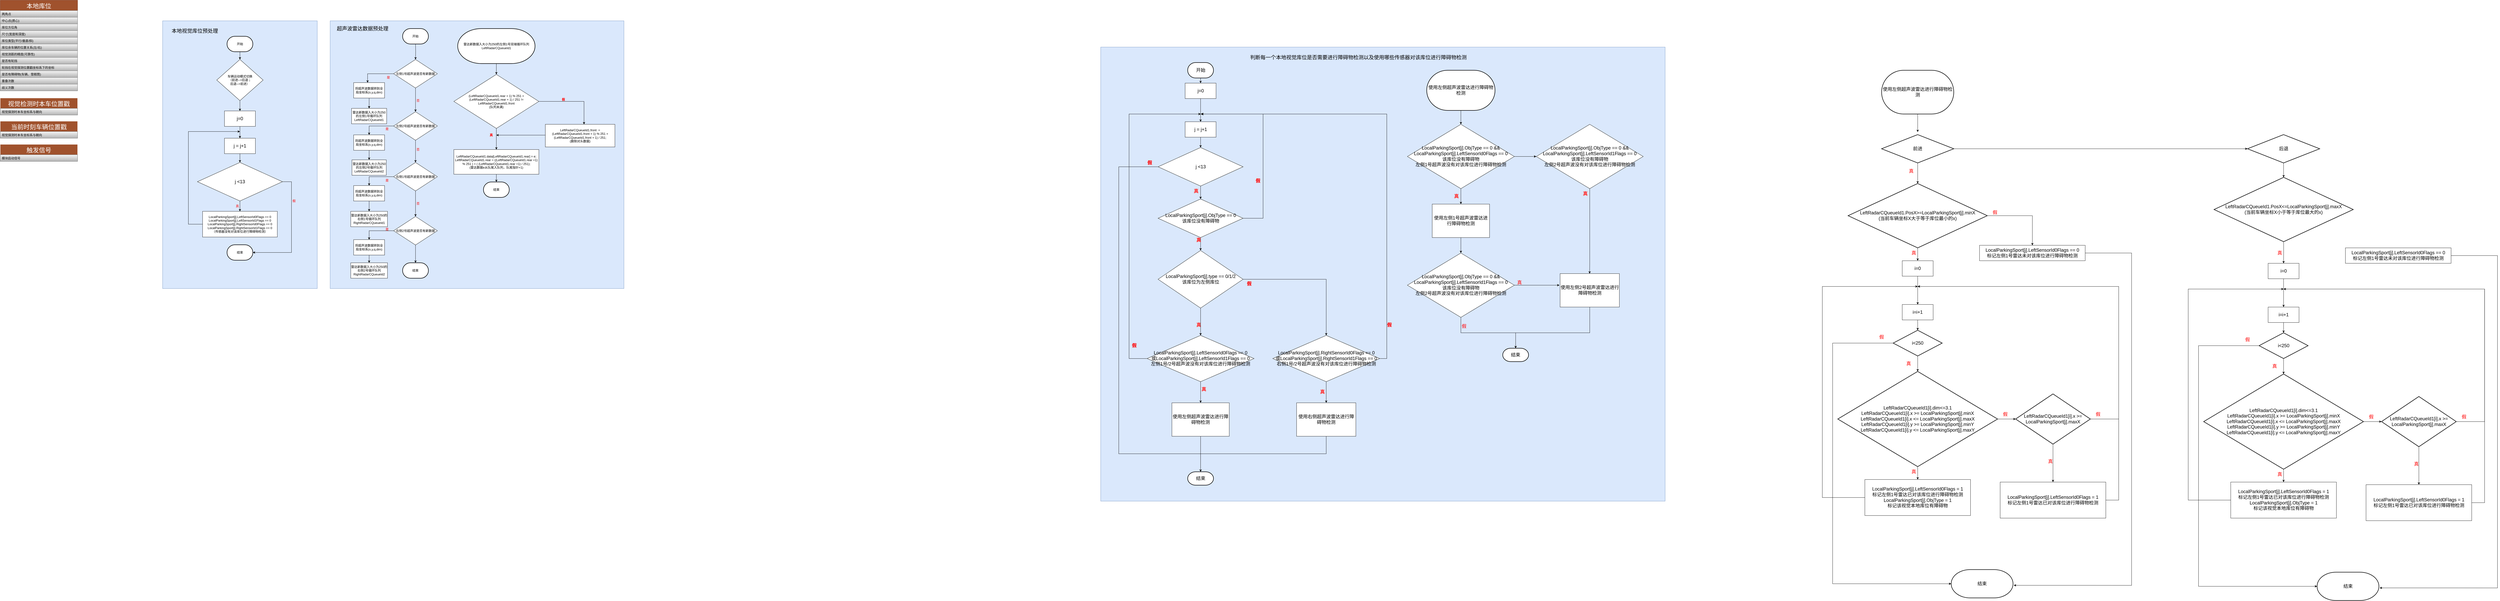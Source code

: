 <mxfile version="15.2.9" type="github">
  <diagram id="7hQzBCkBdU_H9w4rOh0N" name="第 1 页">
    <mxGraphModel dx="2965" dy="1510" grid="1" gridSize="10" guides="1" tooltips="1" connect="1" arrows="1" fold="1" page="1" pageScale="1" pageWidth="5000" pageHeight="1000" math="0" shadow="0">
      <root>
        <mxCell id="0" />
        <mxCell id="1" parent="0" />
        <mxCell id="VgWYN8n7LNtqtZWlq0ul-50" value="" style="rounded=0;whiteSpace=wrap;html=1;fillColor=#dae8fc;strokeColor=#6c8ebf;" parent="1" vertex="1">
          <mxGeometry x="1320" y="120" width="1140" height="1040" as="geometry" />
        </mxCell>
        <mxCell id="37CJagWb4j1WNpY-bCI--20" value="" style="rounded=0;whiteSpace=wrap;html=1;fillColor=#dae8fc;strokeColor=#6c8ebf;" parent="1" vertex="1">
          <mxGeometry x="670" y="120" width="600" height="1040" as="geometry" />
        </mxCell>
        <mxCell id="VgWYN8n7LNtqtZWlq0ul-239" value="" style="rounded=0;whiteSpace=wrap;html=1;fontSize=18;fillColor=#dae8fc;strokeColor=#6c8ebf;" parent="1" vertex="1">
          <mxGeometry x="4310" y="222" width="2190" height="1764" as="geometry" />
        </mxCell>
        <mxCell id="jrK2h-31VooN953HkJox-1" value="本地库位" style="swimlane;fontStyle=0;childLayout=stackLayout;horizontal=1;startSize=40;horizontalStack=0;resizeParent=1;resizeParentMax=0;resizeLast=0;collapsible=1;marginBottom=0;fontSize=24;fillColor=#a0522d;strokeColor=#6D1F00;fontColor=#ffffff;" parent="1" vertex="1">
          <mxGeometry x="40" y="40" width="300" height="352" as="geometry" />
        </mxCell>
        <mxCell id="jrK2h-31VooN953HkJox-3" value="两角点" style="text;strokeColor=#666666;fillColor=#f5f5f5;align=left;verticalAlign=top;spacingLeft=4;spacingRight=4;overflow=hidden;rotatable=0;points=[[0,0.5],[1,0.5]];portConstraint=eastwest;gradientColor=#b3b3b3;" parent="jrK2h-31VooN953HkJox-1" vertex="1">
          <mxGeometry y="40" width="300" height="26" as="geometry" />
        </mxCell>
        <mxCell id="jrK2h-31VooN953HkJox-7" value="中心点(质心)" style="text;strokeColor=#666666;fillColor=#f5f5f5;align=left;verticalAlign=top;spacingLeft=4;spacingRight=4;overflow=hidden;rotatable=0;points=[[0,0.5],[1,0.5]];portConstraint=eastwest;gradientColor=#b3b3b3;" parent="jrK2h-31VooN953HkJox-1" vertex="1">
          <mxGeometry y="66" width="300" height="26" as="geometry" />
        </mxCell>
        <mxCell id="jrK2h-31VooN953HkJox-8" value="库位方位角" style="text;strokeColor=#666666;fillColor=#f5f5f5;align=left;verticalAlign=top;spacingLeft=4;spacingRight=4;overflow=hidden;rotatable=0;points=[[0,0.5],[1,0.5]];portConstraint=eastwest;gradientColor=#b3b3b3;" parent="jrK2h-31VooN953HkJox-1" vertex="1">
          <mxGeometry y="92" width="300" height="26" as="geometry" />
        </mxCell>
        <mxCell id="jrK2h-31VooN953HkJox-9" value="尺寸(宽度和深度)" style="text;strokeColor=#666666;fillColor=#f5f5f5;align=left;verticalAlign=top;spacingLeft=4;spacingRight=4;overflow=hidden;rotatable=0;points=[[0,0.5],[1,0.5]];portConstraint=eastwest;gradientColor=#b3b3b3;" parent="jrK2h-31VooN953HkJox-1" vertex="1">
          <mxGeometry y="118" width="300" height="26" as="geometry" />
        </mxCell>
        <mxCell id="jrK2h-31VooN953HkJox-10" value="库位类型(平行/垂直/斜)" style="text;strokeColor=#666666;fillColor=#f5f5f5;align=left;verticalAlign=top;spacingLeft=4;spacingRight=4;overflow=hidden;rotatable=0;points=[[0,0.5],[1,0.5]];portConstraint=eastwest;gradientColor=#b3b3b3;" parent="jrK2h-31VooN953HkJox-1" vertex="1">
          <mxGeometry y="144" width="300" height="26" as="geometry" />
        </mxCell>
        <mxCell id="jrK2h-31VooN953HkJox-11" value="库位余车辆的位置关系(左/右)" style="text;strokeColor=#666666;fillColor=#f5f5f5;align=left;verticalAlign=top;spacingLeft=4;spacingRight=4;overflow=hidden;rotatable=0;points=[[0,0.5],[1,0.5]];portConstraint=eastwest;gradientColor=#b3b3b3;" parent="jrK2h-31VooN953HkJox-1" vertex="1">
          <mxGeometry y="170" width="300" height="26" as="geometry" />
        </mxCell>
        <mxCell id="jrK2h-31VooN953HkJox-12" value="视觉测距的精度(可靠性)" style="text;strokeColor=#666666;fillColor=#f5f5f5;align=left;verticalAlign=top;spacingLeft=4;spacingRight=4;overflow=hidden;rotatable=0;points=[[0,0.5],[1,0.5]];portConstraint=eastwest;gradientColor=#b3b3b3;" parent="jrK2h-31VooN953HkJox-1" vertex="1">
          <mxGeometry y="196" width="300" height="26" as="geometry" />
        </mxCell>
        <mxCell id="jrK2h-31VooN953HkJox-13" value="是否有轮挡" style="text;strokeColor=#666666;fillColor=#f5f5f5;align=left;verticalAlign=top;spacingLeft=4;spacingRight=4;overflow=hidden;rotatable=0;points=[[0,0.5],[1,0.5]];portConstraint=eastwest;gradientColor=#b3b3b3;" parent="jrK2h-31VooN953HkJox-1" vertex="1">
          <mxGeometry y="222" width="300" height="26" as="geometry" />
        </mxCell>
        <mxCell id="jrK2h-31VooN953HkJox-14" value="轮挡在视觉探测位置戳坐标系下的坐标" style="text;strokeColor=#666666;fillColor=#f5f5f5;align=left;verticalAlign=top;spacingLeft=4;spacingRight=4;overflow=hidden;rotatable=0;points=[[0,0.5],[1,0.5]];portConstraint=eastwest;gradientColor=#b3b3b3;" parent="jrK2h-31VooN953HkJox-1" vertex="1">
          <mxGeometry y="248" width="300" height="26" as="geometry" />
        </mxCell>
        <mxCell id="jrK2h-31VooN953HkJox-15" value="是否有障碍物(车辆、雪糕筒)" style="text;strokeColor=#666666;fillColor=#f5f5f5;align=left;verticalAlign=top;spacingLeft=4;spacingRight=4;overflow=hidden;rotatable=0;points=[[0,0.5],[1,0.5]];portConstraint=eastwest;gradientColor=#b3b3b3;" parent="jrK2h-31VooN953HkJox-1" vertex="1">
          <mxGeometry y="274" width="300" height="26" as="geometry" />
        </mxCell>
        <mxCell id="jrK2h-31VooN953HkJox-16" value="重叠次数" style="text;strokeColor=#666666;fillColor=#f5f5f5;align=left;verticalAlign=top;spacingLeft=4;spacingRight=4;overflow=hidden;rotatable=0;points=[[0,0.5],[1,0.5]];portConstraint=eastwest;gradientColor=#b3b3b3;" parent="jrK2h-31VooN953HkJox-1" vertex="1">
          <mxGeometry y="300" width="300" height="26" as="geometry" />
        </mxCell>
        <mxCell id="jrK2h-31VooN953HkJox-4" value="歧义次数" style="text;strokeColor=#666666;fillColor=#f5f5f5;align=left;verticalAlign=top;spacingLeft=4;spacingRight=4;overflow=hidden;rotatable=0;points=[[0,0.5],[1,0.5]];portConstraint=eastwest;gradientColor=#b3b3b3;" parent="jrK2h-31VooN953HkJox-1" vertex="1">
          <mxGeometry y="326" width="300" height="26" as="geometry" />
        </mxCell>
        <mxCell id="jrK2h-31VooN953HkJox-17" value="视觉检测时本车位置戳" style="swimlane;fontStyle=0;childLayout=stackLayout;horizontal=1;startSize=40;horizontalStack=0;resizeParent=1;resizeParentMax=0;resizeLast=0;collapsible=1;marginBottom=0;fontSize=24;fillColor=#A0522D;strokeColor=#FFFFFF;fontColor=#FFFFFF;" parent="1" vertex="1">
          <mxGeometry x="40" y="420" width="300" height="66" as="geometry" />
        </mxCell>
        <mxCell id="jrK2h-31VooN953HkJox-18" value="视觉探测时本车坐标系与朝向" style="text;strokeColor=#666666;fillColor=#f5f5f5;align=left;verticalAlign=top;spacingLeft=4;spacingRight=4;overflow=hidden;rotatable=0;points=[[0,0.5],[1,0.5]];portConstraint=eastwest;gradientColor=#b3b3b3;" parent="jrK2h-31VooN953HkJox-17" vertex="1">
          <mxGeometry y="40" width="300" height="26" as="geometry" />
        </mxCell>
        <mxCell id="jrK2h-31VooN953HkJox-21" value="当前时刻车辆位置戳" style="swimlane;fontStyle=0;childLayout=stackLayout;horizontal=1;startSize=40;horizontalStack=0;resizeParent=1;resizeParentMax=0;resizeLast=0;collapsible=1;marginBottom=0;fontSize=24;fillColor=#A0522D;strokeColor=#FFFFFF;fontColor=#FFFFFF;" parent="1" vertex="1">
          <mxGeometry x="40" y="510" width="300" height="66" as="geometry" />
        </mxCell>
        <mxCell id="jrK2h-31VooN953HkJox-22" value="视觉探测时本车坐标系与朝向" style="text;strokeColor=#666666;fillColor=#f5f5f5;align=left;verticalAlign=top;spacingLeft=4;spacingRight=4;overflow=hidden;rotatable=0;points=[[0,0.5],[1,0.5]];portConstraint=eastwest;gradientColor=#b3b3b3;" parent="jrK2h-31VooN953HkJox-21" vertex="1">
          <mxGeometry y="40" width="300" height="26" as="geometry" />
        </mxCell>
        <mxCell id="jrK2h-31VooN953HkJox-23" value="触发信号" style="swimlane;fontStyle=0;childLayout=stackLayout;horizontal=1;startSize=40;horizontalStack=0;resizeParent=1;resizeParentMax=0;resizeLast=0;collapsible=1;marginBottom=0;fontSize=24;fillColor=#A0522D;strokeColor=#FFFFFF;fontColor=#FFFFFF;" parent="1" vertex="1">
          <mxGeometry x="40" y="600" width="300" height="66" as="geometry" />
        </mxCell>
        <mxCell id="jrK2h-31VooN953HkJox-24" value="模块启动信号" style="text;strokeColor=#666666;fillColor=#f5f5f5;align=left;verticalAlign=top;spacingLeft=4;spacingRight=4;overflow=hidden;rotatable=0;points=[[0,0.5],[1,0.5]];portConstraint=eastwest;gradientColor=#b3b3b3;" parent="jrK2h-31VooN953HkJox-23" vertex="1">
          <mxGeometry y="40" width="300" height="26" as="geometry" />
        </mxCell>
        <mxCell id="VgWYN8n7LNtqtZWlq0ul-61" value="" style="group" parent="1" vertex="1" connectable="0">
          <mxGeometry x="9109.86" y="714" width="40" height="20" as="geometry" />
        </mxCell>
        <mxCell id="VgWYN8n7LNtqtZWlq0ul-62" style="edgeStyle=orthogonalEdgeStyle;rounded=0;orthogonalLoop=1;jettySize=auto;html=1;entryX=0.5;entryY=0;entryDx=0;entryDy=0;entryPerimeter=0;fontSize=18;" parent="VgWYN8n7LNtqtZWlq0ul-61" edge="1">
          <mxGeometry relative="1" as="geometry" />
        </mxCell>
        <mxCell id="37CJagWb4j1WNpY-bCI--34" style="edgeStyle=orthogonalEdgeStyle;rounded=0;orthogonalLoop=1;jettySize=auto;html=1;exitX=1;exitY=0.5;exitDx=0;exitDy=0;exitPerimeter=0;entryX=0.5;entryY=0;entryDx=0;entryDy=0;fontSize=18;" parent="1" source="VgWYN8n7LNtqtZWlq0ul-66" target="37CJagWb4j1WNpY-bCI--35" edge="1">
          <mxGeometry relative="1" as="geometry">
            <mxPoint x="7920" y="1072.0" as="targetPoint" />
          </mxGeometry>
        </mxCell>
        <mxCell id="37CJagWb4j1WNpY-bCI--40" style="edgeStyle=orthogonalEdgeStyle;rounded=0;orthogonalLoop=1;jettySize=auto;html=1;entryX=0.5;entryY=0;entryDx=0;entryDy=0;fontSize=18;" parent="1" source="VgWYN8n7LNtqtZWlq0ul-66" target="VgWYN8n7LNtqtZWlq0ul-77" edge="1">
          <mxGeometry relative="1" as="geometry" />
        </mxCell>
        <mxCell id="VgWYN8n7LNtqtZWlq0ul-66" value="LeftRadarCQueueId1.PosX&amp;gt;=LocalParkingSport[j].minX&lt;br&gt;(当前车辆坐标X大于等于库位最小的x)" style="strokeWidth=2;html=1;shape=mxgraph.flowchart.decision;whiteSpace=wrap;fontSize=18;" parent="1" vertex="1">
          <mxGeometry x="7210" y="752" width="540" height="250" as="geometry" />
        </mxCell>
        <mxCell id="37CJagWb4j1WNpY-bCI--37" style="edgeStyle=orthogonalEdgeStyle;rounded=0;orthogonalLoop=1;jettySize=auto;html=1;entryX=0.5;entryY=0;entryDx=0;entryDy=0;fontSize=18;" parent="1" source="VgWYN8n7LNtqtZWlq0ul-77" target="37CJagWb4j1WNpY-bCI--36" edge="1">
          <mxGeometry relative="1" as="geometry" />
        </mxCell>
        <mxCell id="VgWYN8n7LNtqtZWlq0ul-77" value="i=0" style="rounded=0;whiteSpace=wrap;html=1;fontSize=18;" parent="1" vertex="1">
          <mxGeometry x="7420" y="1052" width="120" height="60" as="geometry" />
        </mxCell>
        <mxCell id="VgWYN8n7LNtqtZWlq0ul-116" style="edgeStyle=orthogonalEdgeStyle;rounded=0;orthogonalLoop=1;jettySize=auto;html=1;entryX=0.5;entryY=0;entryDx=0;entryDy=0;entryPerimeter=0;fontSize=18;" parent="1" source="VgWYN8n7LNtqtZWlq0ul-86" target="VgWYN8n7LNtqtZWlq0ul-99" edge="1">
          <mxGeometry relative="1" as="geometry" />
        </mxCell>
        <mxCell id="37CJagWb4j1WNpY-bCI--52" style="edgeStyle=orthogonalEdgeStyle;rounded=0;orthogonalLoop=1;jettySize=auto;html=1;entryX=0;entryY=0.5;entryDx=0;entryDy=0;entryPerimeter=0;fontSize=18;" parent="1" source="VgWYN8n7LNtqtZWlq0ul-86" target="37CJagWb4j1WNpY-bCI--48" edge="1">
          <mxGeometry relative="1" as="geometry">
            <Array as="points">
              <mxPoint x="7150" y="1372" />
              <mxPoint x="7150" y="2307" />
            </Array>
          </mxGeometry>
        </mxCell>
        <mxCell id="VgWYN8n7LNtqtZWlq0ul-86" value="i&amp;lt;250" style="strokeWidth=2;html=1;shape=mxgraph.flowchart.decision;whiteSpace=wrap;fontSize=18;" parent="1" vertex="1">
          <mxGeometry x="7385" y="1322" width="190" height="100" as="geometry" />
        </mxCell>
        <mxCell id="37CJagWb4j1WNpY-bCI--39" style="edgeStyle=orthogonalEdgeStyle;rounded=0;orthogonalLoop=1;jettySize=auto;html=1;entryX=0.5;entryY=0;entryDx=0;entryDy=0;fontSize=18;" parent="1" source="VgWYN8n7LNtqtZWlq0ul-99" target="VgWYN8n7LNtqtZWlq0ul-129" edge="1">
          <mxGeometry relative="1" as="geometry" />
        </mxCell>
        <mxCell id="37CJagWb4j1WNpY-bCI--43" style="edgeStyle=orthogonalEdgeStyle;rounded=0;orthogonalLoop=1;jettySize=auto;html=1;entryX=0;entryY=0.5;entryDx=0;entryDy=0;entryPerimeter=0;fontSize=18;" parent="1" source="VgWYN8n7LNtqtZWlq0ul-99" target="37CJagWb4j1WNpY-bCI--41" edge="1">
          <mxGeometry relative="1" as="geometry" />
        </mxCell>
        <mxCell id="VgWYN8n7LNtqtZWlq0ul-99" value="&lt;div&gt;LeftRadarCQueueId1[i].dim&amp;lt;=3.1&lt;/div&gt;&lt;div&gt;LeftRadarCQueueId1[i].x &amp;gt;= LocalParkingSport[j].minX&lt;br&gt;LeftRadarCQueueId1[i].x &amp;lt;= LocalParkingSport[j].maxX&lt;br&gt;LeftRadarCQueueId1[i].y &amp;gt;= LocalParkingSport[j].minY&lt;br&gt;LeftRadarCQueueId1[i].y &amp;lt;= LocalParkingSport[j].maxY&lt;/div&gt;" style="strokeWidth=2;html=1;shape=mxgraph.flowchart.decision;whiteSpace=wrap;fontSize=18;" parent="1" vertex="1">
          <mxGeometry x="7170" y="1482" width="620" height="370" as="geometry" />
        </mxCell>
        <mxCell id="37CJagWb4j1WNpY-bCI--49" style="edgeStyle=orthogonalEdgeStyle;rounded=0;orthogonalLoop=1;jettySize=auto;html=1;fontSize=18;" parent="1" source="VgWYN8n7LNtqtZWlq0ul-129" edge="1">
          <mxGeometry relative="1" as="geometry">
            <mxPoint x="7480" y="1152" as="targetPoint" />
            <Array as="points">
              <mxPoint x="7110" y="1972" />
              <mxPoint x="7110" y="1152" />
            </Array>
          </mxGeometry>
        </mxCell>
        <mxCell id="VgWYN8n7LNtqtZWlq0ul-129" value="&lt;div&gt;&lt;div&gt;LocalParkingSport[j].LeftSensorId0Flags = 1&lt;/div&gt;&lt;div&gt;标记左侧1号雷达已对该库位进行障碍物检测&lt;br&gt;&lt;/div&gt;LocalParkingSport[j].ObjType = 1&lt;/div&gt;&lt;div&gt;标记该视觉本地库位有障碍物&lt;/div&gt;" style="rounded=0;whiteSpace=wrap;html=1;fontSize=18;" parent="1" vertex="1">
          <mxGeometry x="7275" y="1902" width="410" height="140" as="geometry" />
        </mxCell>
        <mxCell id="VgWYN8n7LNtqtZWlq0ul-238" value="" style="group" parent="1" vertex="1" connectable="0">
          <mxGeometry x="4380" y="282" width="1070" height="1642" as="geometry" />
        </mxCell>
        <mxCell id="VgWYN8n7LNtqtZWlq0ul-53" value="开始" style="strokeWidth=2;html=1;shape=mxgraph.flowchart.terminator;whiteSpace=wrap;fontSize=18;" parent="VgWYN8n7LNtqtZWlq0ul-238" vertex="1">
          <mxGeometry x="267.5" width="100" height="60" as="geometry" />
        </mxCell>
        <mxCell id="VgWYN8n7LNtqtZWlq0ul-122" value="j=0" style="rounded=0;whiteSpace=wrap;html=1;fontSize=18;" parent="VgWYN8n7LNtqtZWlq0ul-238" vertex="1">
          <mxGeometry x="257.5" y="80" width="120" height="60" as="geometry" />
        </mxCell>
        <mxCell id="VgWYN8n7LNtqtZWlq0ul-154" style="edgeStyle=orthogonalEdgeStyle;rounded=0;orthogonalLoop=1;jettySize=auto;html=1;entryX=0.5;entryY=0;entryDx=0;entryDy=0;fontSize=18;" parent="VgWYN8n7LNtqtZWlq0ul-238" source="VgWYN8n7LNtqtZWlq0ul-53" target="VgWYN8n7LNtqtZWlq0ul-122" edge="1">
          <mxGeometry relative="1" as="geometry" />
        </mxCell>
        <mxCell id="VgWYN8n7LNtqtZWlq0ul-131" value="&lt;div&gt;LocalParkingSport[j].ObjType == 0&lt;/div&gt;&lt;div&gt;该库位没有障碍物&lt;br&gt;&lt;/div&gt;" style="rhombus;whiteSpace=wrap;html=1;fontSize=18;" parent="VgWYN8n7LNtqtZWlq0ul-238" vertex="1">
          <mxGeometry x="152.5" y="530" width="330" height="150" as="geometry" />
        </mxCell>
        <mxCell id="VgWYN8n7LNtqtZWlq0ul-133" value="&lt;div&gt;LocalParkingSport[j].type == 0/1/2&lt;/div&gt;&lt;div&gt;该库位为左侧库位&lt;br&gt;&lt;/div&gt;" style="rhombus;whiteSpace=wrap;html=1;fontSize=18;" parent="VgWYN8n7LNtqtZWlq0ul-238" vertex="1">
          <mxGeometry x="152.5" y="730" width="330" height="224" as="geometry" />
        </mxCell>
        <mxCell id="VgWYN8n7LNtqtZWlq0ul-140" style="edgeStyle=orthogonalEdgeStyle;rounded=0;orthogonalLoop=1;jettySize=auto;html=1;entryX=0.5;entryY=0;entryDx=0;entryDy=0;fontSize=18;" parent="VgWYN8n7LNtqtZWlq0ul-238" source="VgWYN8n7LNtqtZWlq0ul-131" target="VgWYN8n7LNtqtZWlq0ul-133" edge="1">
          <mxGeometry relative="1" as="geometry" />
        </mxCell>
        <mxCell id="VgWYN8n7LNtqtZWlq0ul-139" style="edgeStyle=orthogonalEdgeStyle;rounded=0;orthogonalLoop=1;jettySize=auto;html=1;entryX=0.5;entryY=0;entryDx=0;entryDy=0;fontSize=18;" parent="VgWYN8n7LNtqtZWlq0ul-238" source="VgWYN8n7LNtqtZWlq0ul-137" target="VgWYN8n7LNtqtZWlq0ul-131" edge="1">
          <mxGeometry relative="1" as="geometry" />
        </mxCell>
        <mxCell id="VgWYN8n7LNtqtZWlq0ul-137" value="j &amp;lt;13" style="rhombus;whiteSpace=wrap;html=1;fontSize=18;" parent="VgWYN8n7LNtqtZWlq0ul-238" vertex="1">
          <mxGeometry x="152.5" y="330" width="330" height="150" as="geometry" />
        </mxCell>
        <mxCell id="VgWYN8n7LNtqtZWlq0ul-146" value="&lt;b&gt;&lt;font color=&quot;#FF3333&quot;&gt;真&lt;/font&gt;&lt;/b&gt;" style="text;html=1;strokeColor=none;fillColor=none;align=center;verticalAlign=middle;whiteSpace=wrap;rounded=0;fontSize=18;" parent="VgWYN8n7LNtqtZWlq0ul-238" vertex="1">
          <mxGeometry x="290" y="680" width="40" height="20" as="geometry" />
        </mxCell>
        <mxCell id="VgWYN8n7LNtqtZWlq0ul-147" value="&lt;b&gt;&lt;font color=&quot;#FF3333&quot;&gt;真&lt;/font&gt;&lt;/b&gt;" style="text;html=1;strokeColor=none;fillColor=none;align=center;verticalAlign=middle;whiteSpace=wrap;rounded=0;fontSize=18;" parent="VgWYN8n7LNtqtZWlq0ul-238" vertex="1">
          <mxGeometry x="290" y="990" width="40" height="60" as="geometry" />
        </mxCell>
        <mxCell id="VgWYN8n7LNtqtZWlq0ul-148" value="&lt;b&gt;&lt;font color=&quot;#FF3333&quot;&gt;真&lt;/font&gt;&lt;/b&gt;" style="text;html=1;strokeColor=none;fillColor=none;align=center;verticalAlign=middle;whiteSpace=wrap;rounded=0;fontSize=18;" parent="VgWYN8n7LNtqtZWlq0ul-238" vertex="1">
          <mxGeometry x="280" y="490" width="40" height="20" as="geometry" />
        </mxCell>
        <mxCell id="VgWYN8n7LNtqtZWlq0ul-151" value="&lt;b&gt;&lt;font color=&quot;#FF3333&quot;&gt;真&lt;/font&gt;&lt;/b&gt;" style="text;html=1;strokeColor=none;fillColor=none;align=center;verticalAlign=middle;whiteSpace=wrap;rounded=0;fontSize=18;" parent="VgWYN8n7LNtqtZWlq0ul-238" vertex="1">
          <mxGeometry x="290" y="680" width="40" height="20" as="geometry" />
        </mxCell>
        <mxCell id="VgWYN8n7LNtqtZWlq0ul-153" value="&lt;b&gt;&lt;font color=&quot;#FF0000&quot;&gt;假&lt;/font&gt;&lt;/b&gt;" style="text;html=1;strokeColor=none;fillColor=none;align=center;verticalAlign=middle;whiteSpace=wrap;rounded=0;fontSize=18;" parent="VgWYN8n7LNtqtZWlq0ul-238" vertex="1">
          <mxGeometry x="486.24" y="820" width="40" height="80" as="geometry" />
        </mxCell>
        <mxCell id="VgWYN8n7LNtqtZWlq0ul-158" style="edgeStyle=orthogonalEdgeStyle;rounded=0;orthogonalLoop=1;jettySize=auto;html=1;entryX=0.5;entryY=0;entryDx=0;entryDy=0;fontSize=18;" parent="VgWYN8n7LNtqtZWlq0ul-238" source="VgWYN8n7LNtqtZWlq0ul-156" target="VgWYN8n7LNtqtZWlq0ul-137" edge="1">
          <mxGeometry relative="1" as="geometry" />
        </mxCell>
        <mxCell id="VgWYN8n7LNtqtZWlq0ul-156" value="j = j+1" style="rounded=0;whiteSpace=wrap;html=1;fontSize=18;" parent="VgWYN8n7LNtqtZWlq0ul-238" vertex="1">
          <mxGeometry x="257.51" y="230" width="120" height="60" as="geometry" />
        </mxCell>
        <mxCell id="VgWYN8n7LNtqtZWlq0ul-237" value="" style="edgeStyle=orthogonalEdgeStyle;rounded=0;orthogonalLoop=1;jettySize=auto;html=1;fontSize=18;" parent="VgWYN8n7LNtqtZWlq0ul-238" source="VgWYN8n7LNtqtZWlq0ul-122" target="VgWYN8n7LNtqtZWlq0ul-156" edge="1">
          <mxGeometry relative="1" as="geometry" />
        </mxCell>
        <mxCell id="VgWYN8n7LNtqtZWlq0ul-160" style="edgeStyle=orthogonalEdgeStyle;rounded=0;orthogonalLoop=1;jettySize=auto;html=1;fontSize=18;" parent="VgWYN8n7LNtqtZWlq0ul-238" source="VgWYN8n7LNtqtZWlq0ul-131" edge="1">
          <mxGeometry x="70" y="170" as="geometry">
            <mxPoint x="318" y="200" as="targetPoint" />
            <Array as="points">
              <mxPoint x="560" y="605" />
              <mxPoint x="560" y="200" />
              <mxPoint x="318" y="200" />
            </Array>
          </mxGeometry>
        </mxCell>
        <mxCell id="VgWYN8n7LNtqtZWlq0ul-150" value="&lt;b&gt;&lt;font color=&quot;#FF0000&quot;&gt;假&lt;/font&gt;&lt;/b&gt;" style="text;html=1;strokeColor=none;fillColor=none;align=center;verticalAlign=middle;whiteSpace=wrap;rounded=0;fontSize=18;" parent="VgWYN8n7LNtqtZWlq0ul-238" vertex="1">
          <mxGeometry x="520" y="450" width="40" height="20" as="geometry" />
        </mxCell>
        <mxCell id="VgWYN8n7LNtqtZWlq0ul-207" value="使用左侧超声波雷达进行障碍物检测" style="rounded=0;whiteSpace=wrap;html=1;fontSize=18;" parent="VgWYN8n7LNtqtZWlq0ul-238" vertex="1">
          <mxGeometry x="206.25" y="1322" width="222.5" height="130" as="geometry" />
        </mxCell>
        <mxCell id="VgWYN8n7LNtqtZWlq0ul-208" value="使用右侧超声波雷达进行障碍物检测" style="rounded=0;whiteSpace=wrap;html=1;fontSize=18;" parent="VgWYN8n7LNtqtZWlq0ul-238" vertex="1">
          <mxGeometry x="690" y="1322" width="230" height="130" as="geometry" />
        </mxCell>
        <mxCell id="VgWYN8n7LNtqtZWlq0ul-214" value="结束" style="strokeWidth=2;html=1;shape=mxgraph.flowchart.terminator;whiteSpace=wrap;fontSize=18;" parent="VgWYN8n7LNtqtZWlq0ul-238" vertex="1">
          <mxGeometry x="267.51" y="1590" width="100" height="52" as="geometry" />
        </mxCell>
        <mxCell id="VgWYN8n7LNtqtZWlq0ul-217" style="edgeStyle=orthogonalEdgeStyle;rounded=0;orthogonalLoop=1;jettySize=auto;html=1;fontSize=18;entryX=0.5;entryY=0;entryDx=0;entryDy=0;entryPerimeter=0;" parent="VgWYN8n7LNtqtZWlq0ul-238" source="VgWYN8n7LNtqtZWlq0ul-137" target="VgWYN8n7LNtqtZWlq0ul-214" edge="1">
          <mxGeometry relative="1" as="geometry">
            <mxPoint x="410" y="1670" as="targetPoint" />
            <Array as="points">
              <mxPoint y="405" />
              <mxPoint y="1520" />
              <mxPoint x="318" y="1520" />
            </Array>
          </mxGeometry>
        </mxCell>
        <mxCell id="VgWYN8n7LNtqtZWlq0ul-215" style="edgeStyle=orthogonalEdgeStyle;rounded=0;orthogonalLoop=1;jettySize=auto;html=1;entryX=0.5;entryY=0;entryDx=0;entryDy=0;entryPerimeter=0;fontSize=18;" parent="VgWYN8n7LNtqtZWlq0ul-238" source="VgWYN8n7LNtqtZWlq0ul-207" target="VgWYN8n7LNtqtZWlq0ul-214" edge="1">
          <mxGeometry relative="1" as="geometry">
            <Array as="points">
              <mxPoint x="318" y="1520" />
              <mxPoint x="318" y="1520" />
            </Array>
          </mxGeometry>
        </mxCell>
        <mxCell id="VgWYN8n7LNtqtZWlq0ul-216" style="edgeStyle=orthogonalEdgeStyle;rounded=0;orthogonalLoop=1;jettySize=auto;html=1;fontSize=18;entryX=0.5;entryY=0;entryDx=0;entryDy=0;entryPerimeter=0;" parent="VgWYN8n7LNtqtZWlq0ul-238" source="VgWYN8n7LNtqtZWlq0ul-208" target="VgWYN8n7LNtqtZWlq0ul-214" edge="1">
          <mxGeometry relative="1" as="geometry">
            <mxPoint x="506" y="1690" as="targetPoint" />
            <Array as="points">
              <mxPoint x="805" y="1520" />
              <mxPoint x="318" y="1520" />
            </Array>
          </mxGeometry>
        </mxCell>
        <mxCell id="VgWYN8n7LNtqtZWlq0ul-218" value="&lt;b&gt;&lt;font color=&quot;#FF0000&quot;&gt;假&lt;/font&gt;&lt;/b&gt;" style="text;html=1;strokeColor=none;fillColor=none;align=center;verticalAlign=middle;whiteSpace=wrap;rounded=0;fontSize=18;" parent="VgWYN8n7LNtqtZWlq0ul-238" vertex="1">
          <mxGeometry x="100" y="350" width="40" height="80" as="geometry" />
        </mxCell>
        <mxCell id="VgWYN8n7LNtqtZWlq0ul-221" style="edgeStyle=orthogonalEdgeStyle;rounded=0;orthogonalLoop=1;jettySize=auto;html=1;fontSize=18;" parent="VgWYN8n7LNtqtZWlq0ul-238" source="VgWYN8n7LNtqtZWlq0ul-219" target="VgWYN8n7LNtqtZWlq0ul-207" edge="1">
          <mxGeometry relative="1" as="geometry" />
        </mxCell>
        <mxCell id="VgWYN8n7LNtqtZWlq0ul-235" style="edgeStyle=orthogonalEdgeStyle;rounded=0;orthogonalLoop=1;jettySize=auto;html=1;exitX=0;exitY=0.5;exitDx=0;exitDy=0;fontSize=18;" parent="VgWYN8n7LNtqtZWlq0ul-238" source="VgWYN8n7LNtqtZWlq0ul-219" edge="1">
          <mxGeometry relative="1" as="geometry">
            <mxPoint x="318" y="200" as="targetPoint" />
            <Array as="points">
              <mxPoint x="40" y="1150" />
              <mxPoint x="40" y="200" />
            </Array>
          </mxGeometry>
        </mxCell>
        <mxCell id="VgWYN8n7LNtqtZWlq0ul-219" value="&lt;div&gt;LocalParkingSport[j].LeftSensorId0Flags == 0&lt;/div&gt;&lt;div&gt;或LocalParkingSport[j].LeftSensorId1Flags == 0&lt;/div&gt;&lt;div&gt;左侧1号/2号超声波没有对该库位进行障碍物检测&lt;br&gt;&lt;/div&gt;" style="rhombus;whiteSpace=wrap;html=1;fontSize=18;" parent="VgWYN8n7LNtqtZWlq0ul-238" vertex="1">
          <mxGeometry x="110" y="1060" width="415" height="180" as="geometry" />
        </mxCell>
        <mxCell id="VgWYN8n7LNtqtZWlq0ul-220" style="edgeStyle=orthogonalEdgeStyle;rounded=0;orthogonalLoop=1;jettySize=auto;html=1;entryX=0.5;entryY=0;entryDx=0;entryDy=0;fontSize=18;" parent="VgWYN8n7LNtqtZWlq0ul-238" source="VgWYN8n7LNtqtZWlq0ul-133" target="VgWYN8n7LNtqtZWlq0ul-219" edge="1">
          <mxGeometry relative="1" as="geometry" />
        </mxCell>
        <mxCell id="VgWYN8n7LNtqtZWlq0ul-229" style="edgeStyle=orthogonalEdgeStyle;rounded=0;orthogonalLoop=1;jettySize=auto;html=1;entryX=0.5;entryY=0;entryDx=0;entryDy=0;fontSize=18;" parent="VgWYN8n7LNtqtZWlq0ul-238" source="VgWYN8n7LNtqtZWlq0ul-222" target="VgWYN8n7LNtqtZWlq0ul-208" edge="1">
          <mxGeometry relative="1" as="geometry" />
        </mxCell>
        <mxCell id="VgWYN8n7LNtqtZWlq0ul-232" style="edgeStyle=orthogonalEdgeStyle;rounded=0;orthogonalLoop=1;jettySize=auto;html=1;fontSize=18;" parent="VgWYN8n7LNtqtZWlq0ul-238" source="VgWYN8n7LNtqtZWlq0ul-222" edge="1">
          <mxGeometry relative="1" as="geometry">
            <mxPoint x="320" y="200" as="targetPoint" />
            <Array as="points">
              <mxPoint x="1040" y="1150" />
              <mxPoint x="1040" y="200" />
            </Array>
          </mxGeometry>
        </mxCell>
        <mxCell id="VgWYN8n7LNtqtZWlq0ul-222" value="&lt;div&gt;LocalParkingSport[j].RightSensorId0Flags == 0&lt;/div&gt;&lt;div&gt;或LocalParkingSport[j].RightSensorId1Flags == 0&lt;/div&gt;&lt;div&gt;右侧1号/2号超声波没有对该库位进行障碍物检测&lt;br&gt;&lt;/div&gt;" style="rhombus;whiteSpace=wrap;html=1;fontSize=18;" parent="VgWYN8n7LNtqtZWlq0ul-238" vertex="1">
          <mxGeometry x="597.5" y="1060" width="415" height="180" as="geometry" />
        </mxCell>
        <mxCell id="VgWYN8n7LNtqtZWlq0ul-225" style="edgeStyle=orthogonalEdgeStyle;rounded=0;orthogonalLoop=1;jettySize=auto;html=1;fontSize=18;entryX=0.5;entryY=0;entryDx=0;entryDy=0;" parent="VgWYN8n7LNtqtZWlq0ul-238" source="VgWYN8n7LNtqtZWlq0ul-133" target="VgWYN8n7LNtqtZWlq0ul-222" edge="1">
          <mxGeometry relative="1" as="geometry">
            <mxPoint x="640" y="842" as="targetPoint" />
          </mxGeometry>
        </mxCell>
        <mxCell id="VgWYN8n7LNtqtZWlq0ul-230" value="&lt;b&gt;&lt;font color=&quot;#FF3333&quot;&gt;真&lt;/font&gt;&lt;/b&gt;" style="text;html=1;strokeColor=none;fillColor=none;align=center;verticalAlign=middle;whiteSpace=wrap;rounded=0;fontSize=18;" parent="VgWYN8n7LNtqtZWlq0ul-238" vertex="1">
          <mxGeometry x="310" y="1240" width="40" height="60" as="geometry" />
        </mxCell>
        <mxCell id="VgWYN8n7LNtqtZWlq0ul-231" value="&lt;b&gt;&lt;font color=&quot;#FF3333&quot;&gt;真&lt;/font&gt;&lt;/b&gt;" style="text;html=1;strokeColor=none;fillColor=none;align=center;verticalAlign=middle;whiteSpace=wrap;rounded=0;fontSize=18;" parent="VgWYN8n7LNtqtZWlq0ul-238" vertex="1">
          <mxGeometry x="770" y="1250" width="40" height="60" as="geometry" />
        </mxCell>
        <mxCell id="VgWYN8n7LNtqtZWlq0ul-233" value="&lt;b&gt;&lt;font color=&quot;#FF0000&quot;&gt;假&lt;/font&gt;&lt;/b&gt;" style="text;html=1;strokeColor=none;fillColor=none;align=center;verticalAlign=middle;whiteSpace=wrap;rounded=0;fontSize=18;" parent="VgWYN8n7LNtqtZWlq0ul-238" vertex="1">
          <mxGeometry x="1030" y="980" width="40" height="80" as="geometry" />
        </mxCell>
        <mxCell id="VgWYN8n7LNtqtZWlq0ul-236" value="&lt;b&gt;&lt;font color=&quot;#FF0000&quot;&gt;假&lt;/font&gt;&lt;/b&gt;" style="text;html=1;strokeColor=none;fillColor=none;align=center;verticalAlign=middle;whiteSpace=wrap;rounded=0;fontSize=18;" parent="VgWYN8n7LNtqtZWlq0ul-238" vertex="1">
          <mxGeometry x="40" y="1060" width="40" height="80" as="geometry" />
        </mxCell>
        <mxCell id="37CJagWb4j1WNpY-bCI--7" style="edgeStyle=orthogonalEdgeStyle;rounded=0;orthogonalLoop=1;jettySize=auto;html=1;entryX=0.5;entryY=0;entryDx=0;entryDy=0;" parent="1" source="37CJagWb4j1WNpY-bCI--1" target="37CJagWb4j1WNpY-bCI--2" edge="1">
          <mxGeometry relative="1" as="geometry" />
        </mxCell>
        <mxCell id="37CJagWb4j1WNpY-bCI--1" value="开始" style="strokeWidth=2;html=1;shape=mxgraph.flowchart.terminator;whiteSpace=wrap;" parent="1" vertex="1">
          <mxGeometry x="920" y="180" width="100" height="60" as="geometry" />
        </mxCell>
        <mxCell id="37CJagWb4j1WNpY-bCI--8" style="edgeStyle=orthogonalEdgeStyle;rounded=0;orthogonalLoop=1;jettySize=auto;html=1;entryX=0.5;entryY=0;entryDx=0;entryDy=0;" parent="1" source="37CJagWb4j1WNpY-bCI--2" target="37CJagWb4j1WNpY-bCI--4" edge="1">
          <mxGeometry relative="1" as="geometry" />
        </mxCell>
        <mxCell id="37CJagWb4j1WNpY-bCI--2" value="车辆运动模式切换&lt;br&gt;（前进--&amp;gt;后退；&lt;br&gt;后退--&amp;gt;前进）" style="rhombus;whiteSpace=wrap;html=1;" parent="1" vertex="1">
          <mxGeometry x="880" y="270" width="180" height="160" as="geometry" />
        </mxCell>
        <mxCell id="37CJagWb4j1WNpY-bCI--13" style="edgeStyle=orthogonalEdgeStyle;rounded=0;orthogonalLoop=1;jettySize=auto;html=1;" parent="1" source="37CJagWb4j1WNpY-bCI--3" edge="1">
          <mxGeometry relative="1" as="geometry">
            <mxPoint x="970" y="550" as="targetPoint" />
            <Array as="points">
              <mxPoint x="770" y="910" />
              <mxPoint x="770" y="550" />
            </Array>
          </mxGeometry>
        </mxCell>
        <mxCell id="37CJagWb4j1WNpY-bCI--3" value="LocalParkingSport[j].LeftSensorId0Flags == 0&lt;br&gt;LocalParkingSport[j].LeftSensorId1Flags == 0&lt;br&gt;LocalParkingSport[j].RightSensorId0Flags == 0&lt;br&gt;&lt;div&gt;LocalParkingSport[j].RightSensorId1Flags == 0&lt;/div&gt;&lt;div&gt;（传感器没有对该库位进行障碍物检测）&lt;br&gt;&lt;/div&gt;" style="rounded=0;whiteSpace=wrap;html=1;" parent="1" vertex="1">
          <mxGeometry x="825" y="860" width="290" height="100" as="geometry" />
        </mxCell>
        <mxCell id="37CJagWb4j1WNpY-bCI--9" style="edgeStyle=orthogonalEdgeStyle;rounded=0;orthogonalLoop=1;jettySize=auto;html=1;entryX=0.5;entryY=0;entryDx=0;entryDy=0;" parent="1" source="37CJagWb4j1WNpY-bCI--4" target="37CJagWb4j1WNpY-bCI--5" edge="1">
          <mxGeometry relative="1" as="geometry" />
        </mxCell>
        <mxCell id="37CJagWb4j1WNpY-bCI--4" value="j=0" style="rounded=0;whiteSpace=wrap;html=1;fontSize=18;" parent="1" vertex="1">
          <mxGeometry x="910" y="470" width="120" height="60" as="geometry" />
        </mxCell>
        <mxCell id="37CJagWb4j1WNpY-bCI--10" style="edgeStyle=orthogonalEdgeStyle;rounded=0;orthogonalLoop=1;jettySize=auto;html=1;entryX=0.5;entryY=0;entryDx=0;entryDy=0;" parent="1" source="37CJagWb4j1WNpY-bCI--5" target="37CJagWb4j1WNpY-bCI--6" edge="1">
          <mxGeometry relative="1" as="geometry" />
        </mxCell>
        <mxCell id="37CJagWb4j1WNpY-bCI--5" value="j = j+1" style="rounded=0;whiteSpace=wrap;html=1;fontSize=18;" parent="1" vertex="1">
          <mxGeometry x="910" y="576" width="120" height="60" as="geometry" />
        </mxCell>
        <mxCell id="37CJagWb4j1WNpY-bCI--11" style="edgeStyle=orthogonalEdgeStyle;rounded=0;orthogonalLoop=1;jettySize=auto;html=1;entryX=0.5;entryY=0;entryDx=0;entryDy=0;" parent="1" source="37CJagWb4j1WNpY-bCI--6" target="37CJagWb4j1WNpY-bCI--3" edge="1">
          <mxGeometry relative="1" as="geometry" />
        </mxCell>
        <mxCell id="37CJagWb4j1WNpY-bCI--16" style="edgeStyle=orthogonalEdgeStyle;rounded=0;orthogonalLoop=1;jettySize=auto;html=1;entryX=1;entryY=0.5;entryDx=0;entryDy=0;entryPerimeter=0;" parent="1" source="37CJagWb4j1WNpY-bCI--6" target="37CJagWb4j1WNpY-bCI--12" edge="1">
          <mxGeometry relative="1" as="geometry">
            <Array as="points">
              <mxPoint x="1170" y="745" />
              <mxPoint x="1170" y="1020" />
            </Array>
          </mxGeometry>
        </mxCell>
        <mxCell id="37CJagWb4j1WNpY-bCI--6" value="j &amp;lt;13" style="rhombus;whiteSpace=wrap;html=1;fontSize=18;" parent="1" vertex="1">
          <mxGeometry x="805" y="670" width="330" height="150" as="geometry" />
        </mxCell>
        <mxCell id="37CJagWb4j1WNpY-bCI--12" value="结束" style="strokeWidth=2;html=1;shape=mxgraph.flowchart.terminator;whiteSpace=wrap;" parent="1" vertex="1">
          <mxGeometry x="920" y="990" width="100" height="60" as="geometry" />
        </mxCell>
        <mxCell id="37CJagWb4j1WNpY-bCI--17" value="&lt;font color=&quot;#FF0000&quot;&gt;真&lt;/font&gt;" style="text;html=1;strokeColor=none;fillColor=none;align=center;verticalAlign=middle;whiteSpace=wrap;rounded=0;" parent="1" vertex="1">
          <mxGeometry x="940" y="830" width="40" height="20" as="geometry" />
        </mxCell>
        <mxCell id="37CJagWb4j1WNpY-bCI--19" value="&lt;font color=&quot;#FF0000&quot;&gt;假&lt;/font&gt;" style="text;html=1;strokeColor=none;fillColor=none;align=center;verticalAlign=middle;whiteSpace=wrap;rounded=0;" parent="1" vertex="1">
          <mxGeometry x="1160" y="800" width="40" height="40" as="geometry" />
        </mxCell>
        <mxCell id="37CJagWb4j1WNpY-bCI--21" value="&lt;font style=&quot;font-size: 20px&quot;&gt;本地&lt;/font&gt;&lt;font style=&quot;font-size: 20px&quot;&gt;&lt;font style=&quot;font-size: 20px&quot;&gt;视觉&lt;/font&gt;库位预处理&lt;/font&gt;" style="text;html=1;strokeColor=none;fillColor=none;align=center;verticalAlign=middle;whiteSpace=wrap;rounded=0;" parent="1" vertex="1">
          <mxGeometry x="670" y="120" width="250" height="76" as="geometry" />
        </mxCell>
        <mxCell id="37CJagWb4j1WNpY-bCI--22" value="&lt;div&gt;&lt;font style=&quot;font-size: 20px&quot;&gt;判断每一个本地视觉库位是否需要进行障碍物检测以及使用哪些传感器对该库位进行障碍物检测&lt;/font&gt;&lt;/div&gt;" style="text;html=1;strokeColor=none;fillColor=none;align=center;verticalAlign=middle;whiteSpace=wrap;rounded=0;" parent="1" vertex="1">
          <mxGeometry x="4730" y="190" width="1160" height="142" as="geometry" />
        </mxCell>
        <mxCell id="37CJagWb4j1WNpY-bCI--26" value="" style="group" parent="1" vertex="1" connectable="0">
          <mxGeometry x="5500" y="312" width="915" height="1132" as="geometry" />
        </mxCell>
        <mxCell id="VgWYN8n7LNtqtZWlq0ul-242" value="&lt;div&gt;&lt;div&gt;LocalParkingSport[j].ObjType == 0 &amp;amp;&amp;amp;&lt;br&gt;&lt;/div&gt;LocalParkingSport[j].LeftSensorId0Flags == 0&lt;/div&gt;&lt;div&gt;该库位没有障碍物&lt;br&gt;左侧1号超声波没有对该库位进行障碍物检测&lt;br&gt;&lt;/div&gt;" style="rhombus;whiteSpace=wrap;html=1;fontSize=18;" parent="37CJagWb4j1WNpY-bCI--26" vertex="1">
          <mxGeometry y="210" width="415" height="250" as="geometry" />
        </mxCell>
        <mxCell id="VgWYN8n7LNtqtZWlq0ul-243" value="&lt;div&gt;&lt;div&gt;LocalParkingSport[j].ObjType == 0 &amp;amp;&amp;amp;&lt;br&gt;&lt;/div&gt;LocalParkingSport[j].LeftSensorId1Flags == 0&lt;/div&gt;&lt;div&gt;该库位没有障碍物&lt;br&gt;左侧2号超声波没有对该库位进行障碍物检测&lt;br&gt;&lt;/div&gt;" style="rhombus;whiteSpace=wrap;html=1;fontSize=18;" parent="37CJagWb4j1WNpY-bCI--26" vertex="1">
          <mxGeometry x="500" y="210" width="415" height="250" as="geometry" />
        </mxCell>
        <mxCell id="VgWYN8n7LNtqtZWlq0ul-250" style="edgeStyle=orthogonalEdgeStyle;rounded=0;orthogonalLoop=1;jettySize=auto;html=1;entryX=0;entryY=0.5;entryDx=0;entryDy=0;fontSize=18;" parent="37CJagWb4j1WNpY-bCI--26" source="VgWYN8n7LNtqtZWlq0ul-242" target="VgWYN8n7LNtqtZWlq0ul-243" edge="1">
          <mxGeometry y="-10" as="geometry" />
        </mxCell>
        <mxCell id="VgWYN8n7LNtqtZWlq0ul-244" value="使用左侧1号超声波雷达进行障碍物检测" style="rounded=0;whiteSpace=wrap;html=1;fontSize=18;" parent="37CJagWb4j1WNpY-bCI--26" vertex="1">
          <mxGeometry x="96.25" y="520" width="222.5" height="130" as="geometry" />
        </mxCell>
        <mxCell id="VgWYN8n7LNtqtZWlq0ul-251" style="edgeStyle=orthogonalEdgeStyle;rounded=0;orthogonalLoop=1;jettySize=auto;html=1;fontSize=18;" parent="37CJagWb4j1WNpY-bCI--26" source="VgWYN8n7LNtqtZWlq0ul-242" target="VgWYN8n7LNtqtZWlq0ul-244" edge="1">
          <mxGeometry y="-10" as="geometry" />
        </mxCell>
        <mxCell id="VgWYN8n7LNtqtZWlq0ul-257" style="edgeStyle=orthogonalEdgeStyle;rounded=0;orthogonalLoop=1;jettySize=auto;html=1;fontSize=18;" parent="37CJagWb4j1WNpY-bCI--26" source="VgWYN8n7LNtqtZWlq0ul-245" edge="1">
          <mxGeometry y="-10" as="geometry">
            <mxPoint x="420" y="1080" as="targetPoint" />
            <Array as="points">
              <mxPoint x="707" y="1020" />
              <mxPoint x="420" y="1020" />
            </Array>
          </mxGeometry>
        </mxCell>
        <mxCell id="VgWYN8n7LNtqtZWlq0ul-245" value="使用左侧2号超声波雷达进行障碍物检测" style="rounded=0;whiteSpace=wrap;html=1;fontSize=18;" parent="37CJagWb4j1WNpY-bCI--26" vertex="1">
          <mxGeometry x="592.5" y="790" width="230" height="130" as="geometry" />
        </mxCell>
        <mxCell id="VgWYN8n7LNtqtZWlq0ul-254" style="edgeStyle=orthogonalEdgeStyle;rounded=0;orthogonalLoop=1;jettySize=auto;html=1;fontSize=18;" parent="37CJagWb4j1WNpY-bCI--26" source="VgWYN8n7LNtqtZWlq0ul-243" target="VgWYN8n7LNtqtZWlq0ul-245" edge="1">
          <mxGeometry y="-10" as="geometry">
            <Array as="points">
              <mxPoint x="707" y="750" />
              <mxPoint x="707" y="750" />
            </Array>
          </mxGeometry>
        </mxCell>
        <mxCell id="VgWYN8n7LNtqtZWlq0ul-246" value="结束" style="strokeWidth=2;html=1;shape=mxgraph.flowchart.terminator;whiteSpace=wrap;fontSize=18;" parent="37CJagWb4j1WNpY-bCI--26" vertex="1">
          <mxGeometry x="370" y="1080" width="100" height="52" as="geometry" />
        </mxCell>
        <mxCell id="VgWYN8n7LNtqtZWlq0ul-255" style="edgeStyle=orthogonalEdgeStyle;rounded=0;orthogonalLoop=1;jettySize=auto;html=1;entryX=-0.011;entryY=0.346;entryDx=0;entryDy=0;entryPerimeter=0;fontSize=18;" parent="37CJagWb4j1WNpY-bCI--26" source="VgWYN8n7LNtqtZWlq0ul-252" target="VgWYN8n7LNtqtZWlq0ul-245" edge="1">
          <mxGeometry y="-10" as="geometry" />
        </mxCell>
        <mxCell id="VgWYN8n7LNtqtZWlq0ul-256" style="edgeStyle=orthogonalEdgeStyle;rounded=0;orthogonalLoop=1;jettySize=auto;html=1;entryX=0.5;entryY=0;entryDx=0;entryDy=0;entryPerimeter=0;fontSize=18;" parent="37CJagWb4j1WNpY-bCI--26" source="VgWYN8n7LNtqtZWlq0ul-252" target="VgWYN8n7LNtqtZWlq0ul-246" edge="1">
          <mxGeometry y="-10" as="geometry" />
        </mxCell>
        <mxCell id="VgWYN8n7LNtqtZWlq0ul-252" value="&lt;div&gt;&lt;div&gt;LocalParkingSport[j].ObjType == 0 &amp;amp;&amp;amp;&lt;br&gt;&lt;/div&gt;LocalParkingSport[j].LeftSensorId1Flags == 0&lt;/div&gt;&lt;div&gt;该库位没有障碍物&lt;br&gt;左侧2号超声波没有对该库位进行障碍物检测&lt;br&gt;&lt;/div&gt;" style="rhombus;whiteSpace=wrap;html=1;fontSize=18;" parent="37CJagWb4j1WNpY-bCI--26" vertex="1">
          <mxGeometry y="710" width="415" height="250" as="geometry" />
        </mxCell>
        <mxCell id="VgWYN8n7LNtqtZWlq0ul-253" style="edgeStyle=orthogonalEdgeStyle;rounded=0;orthogonalLoop=1;jettySize=auto;html=1;fontSize=18;" parent="37CJagWb4j1WNpY-bCI--26" source="VgWYN8n7LNtqtZWlq0ul-244" target="VgWYN8n7LNtqtZWlq0ul-252" edge="1">
          <mxGeometry y="-10" as="geometry" />
        </mxCell>
        <mxCell id="VgWYN8n7LNtqtZWlq0ul-296" value="&lt;b&gt;&lt;font color=&quot;#FF3333&quot;&gt;真&lt;/font&gt;&lt;/b&gt;" style="text;html=1;strokeColor=none;fillColor=none;align=center;verticalAlign=middle;whiteSpace=wrap;rounded=0;fontSize=18;" parent="37CJagWb4j1WNpY-bCI--26" vertex="1">
          <mxGeometry x="170" y="480" width="40" height="20" as="geometry" />
        </mxCell>
        <mxCell id="VgWYN8n7LNtqtZWlq0ul-297" value="&lt;b&gt;&lt;font color=&quot;#FF3333&quot;&gt;真&lt;/font&gt;&lt;/b&gt;" style="text;html=1;strokeColor=none;fillColor=none;align=center;verticalAlign=middle;whiteSpace=wrap;rounded=0;fontSize=18;" parent="37CJagWb4j1WNpY-bCI--26" vertex="1">
          <mxGeometry x="670" y="470" width="40" height="20" as="geometry" />
        </mxCell>
        <mxCell id="VgWYN8n7LNtqtZWlq0ul-298" value="&lt;font color=&quot;#FF0000&quot;&gt;假&lt;/font&gt;" style="text;html=1;strokeColor=none;fillColor=none;align=center;verticalAlign=middle;whiteSpace=wrap;rounded=0;fontSize=18;" parent="37CJagWb4j1WNpY-bCI--26" vertex="1">
          <mxGeometry x="200" y="960" width="40" height="70" as="geometry" />
        </mxCell>
        <mxCell id="VgWYN8n7LNtqtZWlq0ul-299" value="&lt;font color=&quot;#FF0000&quot;&gt;真&lt;/font&gt;" style="text;html=1;strokeColor=none;fillColor=none;align=center;verticalAlign=middle;whiteSpace=wrap;rounded=0;fontSize=18;" parent="37CJagWb4j1WNpY-bCI--26" vertex="1">
          <mxGeometry x="415" y="790" width="40" height="70" as="geometry" />
        </mxCell>
        <mxCell id="37CJagWb4j1WNpY-bCI--25" style="edgeStyle=orthogonalEdgeStyle;rounded=0;orthogonalLoop=1;jettySize=auto;html=1;" parent="37CJagWb4j1WNpY-bCI--26" source="37CJagWb4j1WNpY-bCI--23" target="VgWYN8n7LNtqtZWlq0ul-242" edge="1">
          <mxGeometry y="-10" as="geometry" />
        </mxCell>
        <mxCell id="37CJagWb4j1WNpY-bCI--23" value="&lt;font style=&quot;font-size: 18px&quot;&gt;使用左侧超声波雷达进行障碍物检测&lt;/font&gt;" style="strokeWidth=2;html=1;shape=mxgraph.flowchart.terminator;whiteSpace=wrap;" parent="37CJagWb4j1WNpY-bCI--26" vertex="1">
          <mxGeometry x="75" width="265" height="156" as="geometry" />
        </mxCell>
        <mxCell id="37CJagWb4j1WNpY-bCI--64" style="edgeStyle=orthogonalEdgeStyle;rounded=0;orthogonalLoop=1;jettySize=auto;html=1;fontSize=18;" parent="1" source="37CJagWb4j1WNpY-bCI--27" edge="1">
          <mxGeometry relative="1" as="geometry">
            <mxPoint x="7480" y="552" as="targetPoint" />
          </mxGeometry>
        </mxCell>
        <mxCell id="37CJagWb4j1WNpY-bCI--27" value="&lt;font style=&quot;font-size: 18px&quot;&gt;使用左侧超声波雷达进行障碍物检测&lt;/font&gt;" style="strokeWidth=2;html=1;shape=mxgraph.flowchart.terminator;whiteSpace=wrap;labelBackgroundColor=none;labelBorderColor=none;fontSize=18;" parent="1" vertex="1">
          <mxGeometry x="7340" y="312" width="280" height="170" as="geometry" />
        </mxCell>
        <mxCell id="37CJagWb4j1WNpY-bCI--98" style="edgeStyle=orthogonalEdgeStyle;rounded=0;orthogonalLoop=1;jettySize=auto;html=1;entryX=0.5;entryY=0;entryDx=0;entryDy=0;fontSize=18;" parent="1" source="37CJagWb4j1WNpY-bCI--28" target="37CJagWb4j1WNpY-bCI--70" edge="1">
          <mxGeometry relative="1" as="geometry" />
        </mxCell>
        <mxCell id="37CJagWb4j1WNpY-bCI--28" value="LeftRadarCQueueId1.PosX&amp;lt;=LocalParkingSport[j].maxX&lt;br&gt;(当前车辆坐标X小于等于库位最大的x)" style="strokeWidth=2;html=1;shape=mxgraph.flowchart.decision;whiteSpace=wrap;fontSize=18;" parent="1" vertex="1">
          <mxGeometry x="8630" y="728" width="540" height="250" as="geometry" />
        </mxCell>
        <mxCell id="37CJagWb4j1WNpY-bCI--63" style="edgeStyle=orthogonalEdgeStyle;rounded=0;orthogonalLoop=1;jettySize=auto;html=1;entryX=0.5;entryY=0;entryDx=0;entryDy=0;entryPerimeter=0;fontSize=18;" parent="1" source="37CJagWb4j1WNpY-bCI--29" target="VgWYN8n7LNtqtZWlq0ul-66" edge="1">
          <mxGeometry relative="1" as="geometry" />
        </mxCell>
        <mxCell id="37CJagWb4j1WNpY-bCI--66" style="edgeStyle=orthogonalEdgeStyle;rounded=0;orthogonalLoop=1;jettySize=auto;html=1;exitX=1;exitY=0.5;exitDx=0;exitDy=0;exitPerimeter=0;entryX=0;entryY=0.5;entryDx=0;entryDy=0;entryPerimeter=0;fontSize=18;" parent="1" source="37CJagWb4j1WNpY-bCI--29" target="37CJagWb4j1WNpY-bCI--30" edge="1">
          <mxGeometry relative="1" as="geometry" />
        </mxCell>
        <mxCell id="37CJagWb4j1WNpY-bCI--29" value="&lt;font style=&quot;font-size: 18px&quot;&gt;前进&lt;/font&gt;" style="strokeWidth=2;html=1;shape=mxgraph.flowchart.decision;whiteSpace=wrap;fontSize=18;" parent="1" vertex="1">
          <mxGeometry x="7340" y="562" width="280" height="110" as="geometry" />
        </mxCell>
        <mxCell id="37CJagWb4j1WNpY-bCI--67" style="edgeStyle=orthogonalEdgeStyle;rounded=0;orthogonalLoop=1;jettySize=auto;html=1;entryX=0.5;entryY=0;entryDx=0;entryDy=0;entryPerimeter=0;fontSize=18;" parent="1" source="37CJagWb4j1WNpY-bCI--30" target="37CJagWb4j1WNpY-bCI--28" edge="1">
          <mxGeometry relative="1" as="geometry" />
        </mxCell>
        <mxCell id="37CJagWb4j1WNpY-bCI--30" value="后退" style="strokeWidth=2;html=1;shape=mxgraph.flowchart.decision;whiteSpace=wrap;fontSize=18;" parent="1" vertex="1">
          <mxGeometry x="8759.72" y="562" width="280" height="110" as="geometry" />
        </mxCell>
        <mxCell id="37CJagWb4j1WNpY-bCI--53" style="edgeStyle=orthogonalEdgeStyle;rounded=0;orthogonalLoop=1;jettySize=auto;html=1;fontSize=18;entryX=1.012;entryY=0.556;entryDx=0;entryDy=0;entryPerimeter=0;" parent="1" source="37CJagWb4j1WNpY-bCI--35" target="37CJagWb4j1WNpY-bCI--48" edge="1">
          <mxGeometry relative="1" as="geometry">
            <mxPoint x="7870" y="2312" as="targetPoint" />
            <Array as="points">
              <mxPoint x="8310" y="1022" />
              <mxPoint x="8310" y="2313" />
            </Array>
          </mxGeometry>
        </mxCell>
        <mxCell id="37CJagWb4j1WNpY-bCI--35" value="&lt;div&gt;LocalParkingSport[j].LeftSensorId0Flags == 0&lt;/div&gt;&lt;div&gt;标记左侧1号雷达未对该库位进行障碍物检测&lt;/div&gt;" style="rounded=0;whiteSpace=wrap;html=1;fontSize=18;" parent="1" vertex="1">
          <mxGeometry x="7720" y="992" width="410" height="60" as="geometry" />
        </mxCell>
        <mxCell id="37CJagWb4j1WNpY-bCI--38" style="edgeStyle=orthogonalEdgeStyle;rounded=0;orthogonalLoop=1;jettySize=auto;html=1;entryX=0.5;entryY=0;entryDx=0;entryDy=0;entryPerimeter=0;fontSize=18;" parent="1" source="37CJagWb4j1WNpY-bCI--36" target="VgWYN8n7LNtqtZWlq0ul-86" edge="1">
          <mxGeometry relative="1" as="geometry" />
        </mxCell>
        <mxCell id="37CJagWb4j1WNpY-bCI--36" value="i=i+1" style="rounded=0;whiteSpace=wrap;html=1;fontSize=18;" parent="1" vertex="1">
          <mxGeometry x="7420" y="1222" width="120" height="60" as="geometry" />
        </mxCell>
        <mxCell id="37CJagWb4j1WNpY-bCI--46" style="edgeStyle=orthogonalEdgeStyle;rounded=0;orthogonalLoop=1;jettySize=auto;html=1;entryX=0.5;entryY=0;entryDx=0;entryDy=0;fontSize=18;" parent="1" source="37CJagWb4j1WNpY-bCI--41" target="37CJagWb4j1WNpY-bCI--45" edge="1">
          <mxGeometry relative="1" as="geometry" />
        </mxCell>
        <mxCell id="37CJagWb4j1WNpY-bCI--51" style="edgeStyle=orthogonalEdgeStyle;rounded=0;orthogonalLoop=1;jettySize=auto;html=1;fontSize=18;" parent="1" source="37CJagWb4j1WNpY-bCI--41" edge="1">
          <mxGeometry relative="1" as="geometry">
            <mxPoint x="7480" y="1152" as="targetPoint" />
            <Array as="points">
              <mxPoint x="8260" y="1667" />
              <mxPoint x="8260" y="1152" />
            </Array>
          </mxGeometry>
        </mxCell>
        <mxCell id="37CJagWb4j1WNpY-bCI--41" value="LeftRadarCQueueId1[i].x &amp;gt;= LocalParkingSport[j].maxX" style="strokeWidth=2;html=1;shape=mxgraph.flowchart.decision;whiteSpace=wrap;labelBackgroundColor=none;fontSize=18;" parent="1" vertex="1">
          <mxGeometry x="7860" y="1569.5" width="290" height="195" as="geometry" />
        </mxCell>
        <mxCell id="37CJagWb4j1WNpY-bCI--50" style="edgeStyle=orthogonalEdgeStyle;rounded=0;orthogonalLoop=1;jettySize=auto;html=1;fontSize=18;" parent="1" source="37CJagWb4j1WNpY-bCI--45" edge="1">
          <mxGeometry relative="1" as="geometry">
            <mxPoint x="7480" y="1152" as="targetPoint" />
            <Array as="points">
              <mxPoint x="8260" y="1982" />
              <mxPoint x="8260" y="1152" />
            </Array>
          </mxGeometry>
        </mxCell>
        <mxCell id="37CJagWb4j1WNpY-bCI--45" value="&lt;div&gt;&lt;div&gt;LocalParkingSport[j].LeftSensorId0Flags = 1&lt;br&gt;&lt;/div&gt;&lt;div&gt;标记左侧1号雷达已对该库位进行障碍物检测&lt;br&gt;&lt;/div&gt;&lt;/div&gt;" style="rounded=0;whiteSpace=wrap;html=1;fontSize=18;" parent="1" vertex="1">
          <mxGeometry x="7800" y="1912" width="410" height="140" as="geometry" />
        </mxCell>
        <mxCell id="37CJagWb4j1WNpY-bCI--48" value="结束" style="strokeWidth=2;html=1;shape=mxgraph.flowchart.terminator;whiteSpace=wrap;labelBackgroundColor=none;fontSize=18;" parent="1" vertex="1">
          <mxGeometry x="7610" y="2252" width="240" height="110" as="geometry" />
        </mxCell>
        <mxCell id="37CJagWb4j1WNpY-bCI--55" value="&lt;font color=&quot;#FF0000&quot;&gt;真&lt;/font&gt;" style="text;html=1;strokeColor=none;fillColor=none;align=center;verticalAlign=middle;whiteSpace=wrap;rounded=0;labelBackgroundColor=none;fontSize=18;" parent="1" vertex="1">
          <mxGeometry x="7440" y="982" width="50" height="80" as="geometry" />
        </mxCell>
        <mxCell id="37CJagWb4j1WNpY-bCI--56" value="&lt;font color=&quot;#FF0000&quot;&gt;真&lt;/font&gt;" style="text;html=1;strokeColor=none;fillColor=none;align=center;verticalAlign=middle;whiteSpace=wrap;rounded=0;labelBackgroundColor=none;fontSize=18;" parent="1" vertex="1">
          <mxGeometry x="7420" y="1412" width="50" height="80" as="geometry" />
        </mxCell>
        <mxCell id="37CJagWb4j1WNpY-bCI--57" value="&lt;font color=&quot;#FF0000&quot;&gt;真&lt;/font&gt;" style="text;html=1;strokeColor=none;fillColor=none;align=center;verticalAlign=middle;whiteSpace=wrap;rounded=0;labelBackgroundColor=none;fontSize=18;" parent="1" vertex="1">
          <mxGeometry x="7440" y="1832" width="50" height="80" as="geometry" />
        </mxCell>
        <mxCell id="37CJagWb4j1WNpY-bCI--58" value="&lt;font color=&quot;#FF0000&quot;&gt;真&lt;/font&gt;" style="text;html=1;strokeColor=none;fillColor=none;align=center;verticalAlign=middle;whiteSpace=wrap;rounded=0;labelBackgroundColor=none;fontSize=18;" parent="1" vertex="1">
          <mxGeometry x="7970" y="1792" width="50" height="80" as="geometry" />
        </mxCell>
        <mxCell id="37CJagWb4j1WNpY-bCI--59" value="&lt;font color=&quot;#FF0000&quot;&gt;假&lt;br&gt;&lt;/font&gt;" style="text;html=1;strokeColor=none;fillColor=none;align=center;verticalAlign=middle;whiteSpace=wrap;rounded=0;labelBackgroundColor=none;fontSize=18;" parent="1" vertex="1">
          <mxGeometry x="7760" y="818" width="40" height="94" as="geometry" />
        </mxCell>
        <mxCell id="37CJagWb4j1WNpY-bCI--60" value="&lt;font color=&quot;#FF0000&quot;&gt;假&lt;br&gt;&lt;/font&gt;" style="text;html=1;strokeColor=none;fillColor=none;align=center;verticalAlign=middle;whiteSpace=wrap;rounded=0;labelBackgroundColor=none;fontSize=18;" parent="1" vertex="1">
          <mxGeometry x="7320" y="1302" width="40" height="94" as="geometry" />
        </mxCell>
        <mxCell id="37CJagWb4j1WNpY-bCI--61" value="&lt;font color=&quot;#FF0000&quot;&gt;假&lt;br&gt;&lt;/font&gt;" style="text;html=1;strokeColor=none;fillColor=none;align=center;verticalAlign=middle;whiteSpace=wrap;rounded=0;labelBackgroundColor=none;fontSize=18;" parent="1" vertex="1">
          <mxGeometry x="7800" y="1602" width="40" height="94" as="geometry" />
        </mxCell>
        <mxCell id="37CJagWb4j1WNpY-bCI--62" value="&lt;font color=&quot;#FF0000&quot;&gt;假&lt;br&gt;&lt;/font&gt;" style="text;html=1;strokeColor=none;fillColor=none;align=center;verticalAlign=middle;whiteSpace=wrap;rounded=0;labelBackgroundColor=none;fontSize=18;" parent="1" vertex="1">
          <mxGeometry x="8160" y="1602" width="40" height="94" as="geometry" />
        </mxCell>
        <mxCell id="37CJagWb4j1WNpY-bCI--65" value="&lt;font color=&quot;#FF0000&quot;&gt;真&lt;/font&gt;" style="text;html=1;strokeColor=none;fillColor=none;align=center;verticalAlign=middle;whiteSpace=wrap;rounded=0;labelBackgroundColor=none;fontSize=18;" parent="1" vertex="1">
          <mxGeometry x="7430" y="664" width="50" height="80" as="geometry" />
        </mxCell>
        <mxCell id="37CJagWb4j1WNpY-bCI--69" style="edgeStyle=orthogonalEdgeStyle;rounded=0;orthogonalLoop=1;jettySize=auto;html=1;entryX=0.5;entryY=0;entryDx=0;entryDy=0;fontSize=18;" parent="1" source="37CJagWb4j1WNpY-bCI--70" target="37CJagWb4j1WNpY-bCI--82" edge="1">
          <mxGeometry relative="1" as="geometry" />
        </mxCell>
        <mxCell id="37CJagWb4j1WNpY-bCI--70" value="i=0" style="rounded=0;whiteSpace=wrap;html=1;fontSize=18;" parent="1" vertex="1">
          <mxGeometry x="8839.72" y="1062" width="120" height="60" as="geometry" />
        </mxCell>
        <mxCell id="37CJagWb4j1WNpY-bCI--71" style="edgeStyle=orthogonalEdgeStyle;rounded=0;orthogonalLoop=1;jettySize=auto;html=1;entryX=0.5;entryY=0;entryDx=0;entryDy=0;entryPerimeter=0;fontSize=18;" parent="1" source="37CJagWb4j1WNpY-bCI--73" target="37CJagWb4j1WNpY-bCI--76" edge="1">
          <mxGeometry relative="1" as="geometry" />
        </mxCell>
        <mxCell id="37CJagWb4j1WNpY-bCI--72" style="edgeStyle=orthogonalEdgeStyle;rounded=0;orthogonalLoop=1;jettySize=auto;html=1;entryX=0;entryY=0.5;entryDx=0;entryDy=0;entryPerimeter=0;fontSize=18;" parent="1" source="37CJagWb4j1WNpY-bCI--73" target="37CJagWb4j1WNpY-bCI--88" edge="1">
          <mxGeometry relative="1" as="geometry">
            <Array as="points">
              <mxPoint x="8569.72" y="1382" />
              <mxPoint x="8569.72" y="2317" />
            </Array>
          </mxGeometry>
        </mxCell>
        <mxCell id="37CJagWb4j1WNpY-bCI--73" value="i&amp;lt;250" style="strokeWidth=2;html=1;shape=mxgraph.flowchart.decision;whiteSpace=wrap;fontSize=18;" parent="1" vertex="1">
          <mxGeometry x="8804.72" y="1332" width="190" height="100" as="geometry" />
        </mxCell>
        <mxCell id="37CJagWb4j1WNpY-bCI--74" style="edgeStyle=orthogonalEdgeStyle;rounded=0;orthogonalLoop=1;jettySize=auto;html=1;entryX=0.5;entryY=0;entryDx=0;entryDy=0;fontSize=18;" parent="1" source="37CJagWb4j1WNpY-bCI--76" target="37CJagWb4j1WNpY-bCI--78" edge="1">
          <mxGeometry relative="1" as="geometry" />
        </mxCell>
        <mxCell id="37CJagWb4j1WNpY-bCI--75" style="edgeStyle=orthogonalEdgeStyle;rounded=0;orthogonalLoop=1;jettySize=auto;html=1;entryX=0;entryY=0.5;entryDx=0;entryDy=0;entryPerimeter=0;fontSize=18;" parent="1" source="37CJagWb4j1WNpY-bCI--76" target="37CJagWb4j1WNpY-bCI--85" edge="1">
          <mxGeometry relative="1" as="geometry" />
        </mxCell>
        <mxCell id="37CJagWb4j1WNpY-bCI--76" value="&lt;div&gt;LeftRadarCQueueId1[i].dim&amp;lt;=3.1&lt;/div&gt;&lt;div&gt;LeftRadarCQueueId1[i].x &amp;gt;= LocalParkingSport[j].minX&lt;br&gt;LeftRadarCQueueId1[i].x &amp;lt;= LocalParkingSport[j].maxX&lt;br&gt;LeftRadarCQueueId1[i].y &amp;gt;= LocalParkingSport[j].minY&lt;br&gt;LeftRadarCQueueId1[i].y &amp;lt;= LocalParkingSport[j].maxY&lt;/div&gt;" style="strokeWidth=2;html=1;shape=mxgraph.flowchart.decision;whiteSpace=wrap;fontSize=18;" parent="1" vertex="1">
          <mxGeometry x="8589.72" y="1492" width="620" height="370" as="geometry" />
        </mxCell>
        <mxCell id="37CJagWb4j1WNpY-bCI--77" style="edgeStyle=orthogonalEdgeStyle;rounded=0;orthogonalLoop=1;jettySize=auto;html=1;fontSize=18;" parent="1" source="37CJagWb4j1WNpY-bCI--78" edge="1">
          <mxGeometry relative="1" as="geometry">
            <mxPoint x="8899.72" y="1162" as="targetPoint" />
            <Array as="points">
              <mxPoint x="8529.72" y="1982" />
              <mxPoint x="8529.72" y="1162" />
            </Array>
          </mxGeometry>
        </mxCell>
        <mxCell id="37CJagWb4j1WNpY-bCI--78" value="&lt;div&gt;&lt;div&gt;LocalParkingSport[j].LeftSensorId0Flags = 1&lt;/div&gt;&lt;div&gt;标记左侧1号雷达已对该库位进行障碍物检测&lt;br&gt;&lt;/div&gt;LocalParkingSport[j].ObjType = 1&lt;/div&gt;&lt;div&gt;标记该视觉本地库位有障碍物&lt;/div&gt;" style="rounded=0;whiteSpace=wrap;html=1;fontSize=18;" parent="1" vertex="1">
          <mxGeometry x="8694.72" y="1912" width="410" height="140" as="geometry" />
        </mxCell>
        <mxCell id="37CJagWb4j1WNpY-bCI--79" style="edgeStyle=orthogonalEdgeStyle;rounded=0;orthogonalLoop=1;jettySize=auto;html=1;fontSize=18;entryX=1.012;entryY=0.556;entryDx=0;entryDy=0;entryPerimeter=0;" parent="1" source="37CJagWb4j1WNpY-bCI--80" target="37CJagWb4j1WNpY-bCI--88" edge="1">
          <mxGeometry relative="1" as="geometry">
            <mxPoint x="9289.72" y="2322" as="targetPoint" />
            <Array as="points">
              <mxPoint x="9729.72" y="1032" />
              <mxPoint x="9729.72" y="2323" />
            </Array>
          </mxGeometry>
        </mxCell>
        <mxCell id="37CJagWb4j1WNpY-bCI--80" value="&lt;div&gt;LocalParkingSport[j].LeftSensorId0Flags == 0&lt;/div&gt;&lt;div&gt;标记左侧1号雷达未对该库位进行障碍物检测&lt;/div&gt;" style="rounded=0;whiteSpace=wrap;html=1;fontSize=18;" parent="1" vertex="1">
          <mxGeometry x="9139.72" y="1002" width="410" height="60" as="geometry" />
        </mxCell>
        <mxCell id="37CJagWb4j1WNpY-bCI--81" style="edgeStyle=orthogonalEdgeStyle;rounded=0;orthogonalLoop=1;jettySize=auto;html=1;entryX=0.5;entryY=0;entryDx=0;entryDy=0;entryPerimeter=0;fontSize=18;" parent="1" source="37CJagWb4j1WNpY-bCI--82" target="37CJagWb4j1WNpY-bCI--73" edge="1">
          <mxGeometry relative="1" as="geometry" />
        </mxCell>
        <mxCell id="37CJagWb4j1WNpY-bCI--82" value="i=i+1" style="rounded=0;whiteSpace=wrap;html=1;fontSize=18;" parent="1" vertex="1">
          <mxGeometry x="8839.72" y="1232" width="120" height="60" as="geometry" />
        </mxCell>
        <mxCell id="37CJagWb4j1WNpY-bCI--83" style="edgeStyle=orthogonalEdgeStyle;rounded=0;orthogonalLoop=1;jettySize=auto;html=1;entryX=0.5;entryY=0;entryDx=0;entryDy=0;fontSize=18;" parent="1" source="37CJagWb4j1WNpY-bCI--85" target="37CJagWb4j1WNpY-bCI--87" edge="1">
          <mxGeometry relative="1" as="geometry" />
        </mxCell>
        <mxCell id="37CJagWb4j1WNpY-bCI--84" style="edgeStyle=orthogonalEdgeStyle;rounded=0;orthogonalLoop=1;jettySize=auto;html=1;fontSize=18;" parent="1" source="37CJagWb4j1WNpY-bCI--85" edge="1">
          <mxGeometry relative="1" as="geometry">
            <mxPoint x="8899.72" y="1162" as="targetPoint" />
            <Array as="points">
              <mxPoint x="9679.72" y="1677" />
              <mxPoint x="9679.72" y="1162" />
            </Array>
          </mxGeometry>
        </mxCell>
        <mxCell id="37CJagWb4j1WNpY-bCI--85" value="LeftRadarCQueueId1[i].x &amp;gt;= LocalParkingSport[j].maxX" style="strokeWidth=2;html=1;shape=mxgraph.flowchart.decision;whiteSpace=wrap;labelBackgroundColor=none;fontSize=18;" parent="1" vertex="1">
          <mxGeometry x="9279.72" y="1579.5" width="290" height="195" as="geometry" />
        </mxCell>
        <mxCell id="37CJagWb4j1WNpY-bCI--86" style="edgeStyle=orthogonalEdgeStyle;rounded=0;orthogonalLoop=1;jettySize=auto;html=1;fontSize=18;" parent="1" source="37CJagWb4j1WNpY-bCI--87" edge="1">
          <mxGeometry relative="1" as="geometry">
            <mxPoint x="8899.72" y="1162" as="targetPoint" />
            <Array as="points">
              <mxPoint x="9679.72" y="1992" />
              <mxPoint x="9679.72" y="1162" />
            </Array>
          </mxGeometry>
        </mxCell>
        <mxCell id="37CJagWb4j1WNpY-bCI--87" value="&lt;div&gt;&lt;div&gt;LocalParkingSport[j].LeftSensorId0Flags = 1&lt;br&gt;&lt;/div&gt;&lt;div&gt;标记左侧1号雷达已对该库位进行障碍物检测&lt;br&gt;&lt;/div&gt;&lt;/div&gt;" style="rounded=0;whiteSpace=wrap;html=1;fontSize=18;" parent="1" vertex="1">
          <mxGeometry x="9219.72" y="1922" width="410" height="140" as="geometry" />
        </mxCell>
        <mxCell id="37CJagWb4j1WNpY-bCI--88" value="结束" style="strokeWidth=2;html=1;shape=mxgraph.flowchart.terminator;whiteSpace=wrap;labelBackgroundColor=none;fontSize=18;" parent="1" vertex="1">
          <mxGeometry x="9029.72" y="2262" width="240" height="110" as="geometry" />
        </mxCell>
        <mxCell id="37CJagWb4j1WNpY-bCI--89" value="&lt;font color=&quot;#FF0000&quot;&gt;真&lt;/font&gt;" style="text;html=1;strokeColor=none;fillColor=none;align=center;verticalAlign=middle;whiteSpace=wrap;rounded=0;labelBackgroundColor=none;fontSize=18;" parent="1" vertex="1">
          <mxGeometry x="8859.72" y="982" width="50" height="80" as="geometry" />
        </mxCell>
        <mxCell id="37CJagWb4j1WNpY-bCI--90" value="&lt;font color=&quot;#FF0000&quot;&gt;真&lt;/font&gt;" style="text;html=1;strokeColor=none;fillColor=none;align=center;verticalAlign=middle;whiteSpace=wrap;rounded=0;labelBackgroundColor=none;fontSize=18;" parent="1" vertex="1">
          <mxGeometry x="8839.72" y="1422" width="50" height="80" as="geometry" />
        </mxCell>
        <mxCell id="37CJagWb4j1WNpY-bCI--91" value="&lt;font color=&quot;#FF0000&quot;&gt;真&lt;/font&gt;" style="text;html=1;strokeColor=none;fillColor=none;align=center;verticalAlign=middle;whiteSpace=wrap;rounded=0;labelBackgroundColor=none;fontSize=18;" parent="1" vertex="1">
          <mxGeometry x="8859.72" y="1842" width="50" height="80" as="geometry" />
        </mxCell>
        <mxCell id="37CJagWb4j1WNpY-bCI--92" value="&lt;font color=&quot;#FF0000&quot;&gt;真&lt;/font&gt;" style="text;html=1;strokeColor=none;fillColor=none;align=center;verticalAlign=middle;whiteSpace=wrap;rounded=0;labelBackgroundColor=none;fontSize=18;" parent="1" vertex="1">
          <mxGeometry x="9389.72" y="1802" width="50" height="80" as="geometry" />
        </mxCell>
        <mxCell id="37CJagWb4j1WNpY-bCI--93" value="&lt;font color=&quot;#FF0000&quot;&gt;假&lt;br&gt;&lt;/font&gt;" style="text;html=1;strokeColor=none;fillColor=none;align=center;verticalAlign=middle;whiteSpace=wrap;rounded=0;labelBackgroundColor=none;fontSize=18;" parent="1" vertex="1">
          <mxGeometry x="8739.72" y="1312" width="40" height="94" as="geometry" />
        </mxCell>
        <mxCell id="37CJagWb4j1WNpY-bCI--94" value="&lt;font color=&quot;#FF0000&quot;&gt;假&lt;br&gt;&lt;/font&gt;" style="text;html=1;strokeColor=none;fillColor=none;align=center;verticalAlign=middle;whiteSpace=wrap;rounded=0;labelBackgroundColor=none;fontSize=18;" parent="1" vertex="1">
          <mxGeometry x="9219.72" y="1612" width="40" height="94" as="geometry" />
        </mxCell>
        <mxCell id="37CJagWb4j1WNpY-bCI--95" value="&lt;font color=&quot;#FF0000&quot;&gt;假&lt;br&gt;&lt;/font&gt;" style="text;html=1;strokeColor=none;fillColor=none;align=center;verticalAlign=middle;whiteSpace=wrap;rounded=0;labelBackgroundColor=none;fontSize=18;" parent="1" vertex="1">
          <mxGeometry x="9579.72" y="1612" width="40" height="94" as="geometry" />
        </mxCell>
        <mxCell id="qisY4M1OJLYSLH0alggS-17" style="edgeStyle=orthogonalEdgeStyle;rounded=0;orthogonalLoop=1;jettySize=auto;html=1;entryX=0.5;entryY=0;entryDx=0;entryDy=0;fontSize=12;" edge="1" parent="1" source="qisY4M1OJLYSLH0alggS-1" target="qisY4M1OJLYSLH0alggS-4">
          <mxGeometry relative="1" as="geometry" />
        </mxCell>
        <mxCell id="qisY4M1OJLYSLH0alggS-1" value="雷达新数据入大小为250的左侧1号双端循环队列LeftRadarCQueueId1" style="strokeWidth=2;html=1;shape=mxgraph.flowchart.terminator;whiteSpace=wrap;fontSize=12;" vertex="1" parent="1">
          <mxGeometry x="1815" y="150" width="300" height="136" as="geometry" />
        </mxCell>
        <mxCell id="qisY4M1OJLYSLH0alggS-6" style="edgeStyle=orthogonalEdgeStyle;rounded=0;orthogonalLoop=1;jettySize=auto;html=1;entryX=0.5;entryY=0;entryDx=0;entryDy=0;fontSize=12;" edge="1" parent="1" source="qisY4M1OJLYSLH0alggS-4" target="qisY4M1OJLYSLH0alggS-5">
          <mxGeometry relative="1" as="geometry" />
        </mxCell>
        <mxCell id="qisY4M1OJLYSLH0alggS-9" style="edgeStyle=orthogonalEdgeStyle;rounded=0;orthogonalLoop=1;jettySize=auto;html=1;exitX=1;exitY=0.5;exitDx=0;exitDy=0;entryX=0.556;entryY=0;entryDx=0;entryDy=0;entryPerimeter=0;fontSize=12;" edge="1" parent="1" source="qisY4M1OJLYSLH0alggS-4" target="qisY4M1OJLYSLH0alggS-7">
          <mxGeometry relative="1" as="geometry" />
        </mxCell>
        <mxCell id="qisY4M1OJLYSLH0alggS-4" value="(LeftRadarCQueueId1.rear + 1) % 251 + (LeftRadarCQueueId1.rear + 1) / 251 != LeftRadarCQueueId1.front&lt;br&gt;(队列未满)" style="rhombus;whiteSpace=wrap;html=1;fontSize=12;" vertex="1" parent="1">
          <mxGeometry x="1800" y="328" width="330" height="210" as="geometry" />
        </mxCell>
        <mxCell id="qisY4M1OJLYSLH0alggS-12" style="edgeStyle=orthogonalEdgeStyle;rounded=0;orthogonalLoop=1;jettySize=auto;html=1;entryX=0.5;entryY=0;entryDx=0;entryDy=0;entryPerimeter=0;fontSize=12;" edge="1" parent="1" source="qisY4M1OJLYSLH0alggS-5" target="qisY4M1OJLYSLH0alggS-11">
          <mxGeometry relative="1" as="geometry" />
        </mxCell>
        <mxCell id="qisY4M1OJLYSLH0alggS-5" value="LeftRadarCQueueId1.data[LeftRadarCQueueId1.rear] = e;&lt;br&gt;&lt;div&gt;LeftRadarCQueueId1.rear = ((LeftRadarCQueueId1.rear +1) % 251 ) + ( (LeftRadarCQueueId1.rear +1) / 251);&lt;/div&gt;&lt;div&gt;(雷达数据e从队尾入队列，队尾指针+1)&lt;br&gt;&lt;/div&gt;" style="rounded=0;whiteSpace=wrap;html=1;fontSize=12;" vertex="1" parent="1">
          <mxGeometry x="1800" y="620" width="330" height="96" as="geometry" />
        </mxCell>
        <mxCell id="qisY4M1OJLYSLH0alggS-10" style="edgeStyle=orthogonalEdgeStyle;rounded=0;orthogonalLoop=1;jettySize=auto;html=1;exitX=0;exitY=0.5;exitDx=0;exitDy=0;fontSize=12;entryX=1;entryY=0.5;entryDx=0;entryDy=0;" edge="1" parent="1" source="qisY4M1OJLYSLH0alggS-7" target="qisY4M1OJLYSLH0alggS-15">
          <mxGeometry relative="1" as="geometry">
            <mxPoint x="1975" y="590" as="targetPoint" />
            <Array as="points">
              <mxPoint x="2155" y="564" />
            </Array>
          </mxGeometry>
        </mxCell>
        <mxCell id="qisY4M1OJLYSLH0alggS-7" value="&lt;div&gt;LeftRadarCQueueId1.front&amp;nbsp; = (LeftRadarCQueueId1.front + 1) % 251 + (LeftRadarCQueueId1.front + 1) / 251;&lt;/div&gt;&lt;div&gt;(删除对头数据)&lt;br&gt;&lt;/div&gt;" style="rounded=0;whiteSpace=wrap;html=1;fontSize=12;" vertex="1" parent="1">
          <mxGeometry x="2155" y="522" width="270" height="88" as="geometry" />
        </mxCell>
        <mxCell id="qisY4M1OJLYSLH0alggS-11" value="结束" style="strokeWidth=2;html=1;shape=mxgraph.flowchart.terminator;whiteSpace=wrap;fontSize=12;" vertex="1" parent="1">
          <mxGeometry x="1915" y="746" width="100" height="60" as="geometry" />
        </mxCell>
        <mxCell id="qisY4M1OJLYSLH0alggS-15" value="&lt;b&gt;&lt;font color=&quot;#FF0000&quot;&gt;真&lt;/font&gt;&lt;/b&gt;" style="text;html=1;strokeColor=none;fillColor=none;align=center;verticalAlign=middle;whiteSpace=wrap;rounded=0;fontSize=12;" vertex="1" parent="1">
          <mxGeometry x="1925" y="534" width="40" height="60" as="geometry" />
        </mxCell>
        <mxCell id="qisY4M1OJLYSLH0alggS-16" value="&lt;b&gt;&lt;font color=&quot;#FF0000&quot;&gt;假&lt;/font&gt;&lt;/b&gt;" style="text;html=1;strokeColor=none;fillColor=none;align=center;verticalAlign=middle;whiteSpace=wrap;rounded=0;fontSize=12;" vertex="1" parent="1">
          <mxGeometry x="2205" y="416" width="40" height="20" as="geometry" />
        </mxCell>
        <mxCell id="VgWYN8n7LNtqtZWlq0ul-49" value="" style="group" parent="1" vertex="1" connectable="0">
          <mxGeometry x="1390" y="150" width="346.25" height="970" as="geometry" />
        </mxCell>
        <mxCell id="VgWYN8n7LNtqtZWlq0ul-3" style="edgeStyle=orthogonalEdgeStyle;rounded=0;orthogonalLoop=1;jettySize=auto;html=1;" parent="VgWYN8n7LNtqtZWlq0ul-49" target="VgWYN8n7LNtqtZWlq0ul-2" edge="1">
          <mxGeometry relative="1" as="geometry">
            <mxPoint x="261.25" y="58" as="sourcePoint" />
          </mxGeometry>
        </mxCell>
        <mxCell id="VgWYN8n7LNtqtZWlq0ul-2" value="左侧1号超声波是否有新数据" style="rhombus;whiteSpace=wrap;html=1;" parent="VgWYN8n7LNtqtZWlq0ul-49" vertex="1">
          <mxGeometry x="176.25" y="120" width="170" height="111" as="geometry" />
        </mxCell>
        <mxCell id="VgWYN8n7LNtqtZWlq0ul-4" value="将超声波数据转到全局坐标系(x,y,q,dim)" style="rounded=0;whiteSpace=wrap;html=1;" parent="VgWYN8n7LNtqtZWlq0ul-49" vertex="1">
          <mxGeometry x="21.25" y="210" width="120" height="60" as="geometry" />
        </mxCell>
        <mxCell id="VgWYN8n7LNtqtZWlq0ul-5" style="edgeStyle=orthogonalEdgeStyle;rounded=0;orthogonalLoop=1;jettySize=auto;html=1;entryX=0.45;entryY=0.001;entryDx=0;entryDy=0;entryPerimeter=0;" parent="VgWYN8n7LNtqtZWlq0ul-49" source="VgWYN8n7LNtqtZWlq0ul-2" target="VgWYN8n7LNtqtZWlq0ul-4" edge="1">
          <mxGeometry relative="1" as="geometry" />
        </mxCell>
        <mxCell id="VgWYN8n7LNtqtZWlq0ul-12" value="左侧2号超声波是否有新数据" style="rhombus;whiteSpace=wrap;html=1;" parent="VgWYN8n7LNtqtZWlq0ul-49" vertex="1">
          <mxGeometry x="176.25" y="323" width="170" height="111" as="geometry" />
        </mxCell>
        <mxCell id="VgWYN8n7LNtqtZWlq0ul-16" style="edgeStyle=orthogonalEdgeStyle;rounded=0;orthogonalLoop=1;jettySize=auto;html=1;" parent="VgWYN8n7LNtqtZWlq0ul-49" source="VgWYN8n7LNtqtZWlq0ul-2" target="VgWYN8n7LNtqtZWlq0ul-12" edge="1">
          <mxGeometry relative="1" as="geometry" />
        </mxCell>
        <mxCell id="VgWYN8n7LNtqtZWlq0ul-14" value="将超声波数据转到全局坐标系(x,y,q,dim)" style="rounded=0;whiteSpace=wrap;html=1;" parent="VgWYN8n7LNtqtZWlq0ul-49" vertex="1">
          <mxGeometry x="21.25" y="413" width="120" height="60" as="geometry" />
        </mxCell>
        <mxCell id="VgWYN8n7LNtqtZWlq0ul-17" style="edgeStyle=orthogonalEdgeStyle;rounded=0;orthogonalLoop=1;jettySize=auto;html=1;entryX=0.5;entryY=0;entryDx=0;entryDy=0;" parent="VgWYN8n7LNtqtZWlq0ul-49" source="VgWYN8n7LNtqtZWlq0ul-12" target="VgWYN8n7LNtqtZWlq0ul-14" edge="1">
          <mxGeometry relative="1" as="geometry" />
        </mxCell>
        <mxCell id="VgWYN8n7LNtqtZWlq0ul-21" value="将超声波数据转到全局坐标系(x,y,q,dim)" style="rounded=0;whiteSpace=wrap;html=1;" parent="VgWYN8n7LNtqtZWlq0ul-49" vertex="1">
          <mxGeometry x="21.25" y="610" width="120" height="60" as="geometry" />
        </mxCell>
        <mxCell id="VgWYN8n7LNtqtZWlq0ul-23" value="右侧1号超声波是否有新数据" style="rhombus;whiteSpace=wrap;html=1;" parent="VgWYN8n7LNtqtZWlq0ul-49" vertex="1">
          <mxGeometry x="176.25" y="520" width="170" height="111" as="geometry" />
        </mxCell>
        <mxCell id="VgWYN8n7LNtqtZWlq0ul-24" style="edgeStyle=orthogonalEdgeStyle;rounded=0;orthogonalLoop=1;jettySize=auto;html=1;entryX=0.5;entryY=0;entryDx=0;entryDy=0;" parent="VgWYN8n7LNtqtZWlq0ul-49" source="VgWYN8n7LNtqtZWlq0ul-12" target="VgWYN8n7LNtqtZWlq0ul-23" edge="1">
          <mxGeometry relative="1" as="geometry" />
        </mxCell>
        <mxCell id="VgWYN8n7LNtqtZWlq0ul-19" style="edgeStyle=orthogonalEdgeStyle;rounded=0;orthogonalLoop=1;jettySize=auto;html=1;entryX=0.5;entryY=0;entryDx=0;entryDy=0;" parent="VgWYN8n7LNtqtZWlq0ul-49" source="VgWYN8n7LNtqtZWlq0ul-23" target="VgWYN8n7LNtqtZWlq0ul-21" edge="1">
          <mxGeometry relative="1" as="geometry" />
        </mxCell>
        <mxCell id="VgWYN8n7LNtqtZWlq0ul-28" value="将超声波数据转到全局坐标系(x,y,q,dim)" style="rounded=0;whiteSpace=wrap;html=1;" parent="VgWYN8n7LNtqtZWlq0ul-49" vertex="1">
          <mxGeometry x="21.25" y="820" width="120" height="60" as="geometry" />
        </mxCell>
        <mxCell id="VgWYN8n7LNtqtZWlq0ul-30" value="右侧2号超声波是否有新数据" style="rhombus;whiteSpace=wrap;html=1;" parent="VgWYN8n7LNtqtZWlq0ul-49" vertex="1">
          <mxGeometry x="176.25" y="730" width="170" height="111" as="geometry" />
        </mxCell>
        <mxCell id="VgWYN8n7LNtqtZWlq0ul-31" style="edgeStyle=orthogonalEdgeStyle;rounded=0;orthogonalLoop=1;jettySize=auto;html=1;entryX=0.5;entryY=0;entryDx=0;entryDy=0;" parent="VgWYN8n7LNtqtZWlq0ul-49" source="VgWYN8n7LNtqtZWlq0ul-23" target="VgWYN8n7LNtqtZWlq0ul-30" edge="1">
          <mxGeometry relative="1" as="geometry" />
        </mxCell>
        <mxCell id="VgWYN8n7LNtqtZWlq0ul-26" style="edgeStyle=orthogonalEdgeStyle;rounded=0;orthogonalLoop=1;jettySize=auto;html=1;entryX=0.5;entryY=0;entryDx=0;entryDy=0;" parent="VgWYN8n7LNtqtZWlq0ul-49" source="VgWYN8n7LNtqtZWlq0ul-30" target="VgWYN8n7LNtqtZWlq0ul-28" edge="1">
          <mxGeometry relative="1" as="geometry" />
        </mxCell>
        <mxCell id="VgWYN8n7LNtqtZWlq0ul-32" value="&lt;font color=&quot;#FF0000&quot;&gt;是&lt;/font&gt;" style="text;html=1;strokeColor=none;fillColor=none;align=center;verticalAlign=middle;whiteSpace=wrap;rounded=0;" parent="VgWYN8n7LNtqtZWlq0ul-49" vertex="1">
          <mxGeometry x="131.25" y="770" width="40" height="20" as="geometry" />
        </mxCell>
        <mxCell id="VgWYN8n7LNtqtZWlq0ul-34" value="&lt;font color=&quot;#FF0000&quot;&gt;是&lt;/font&gt;" style="text;html=1;strokeColor=none;fillColor=none;align=center;verticalAlign=middle;whiteSpace=wrap;rounded=0;" parent="VgWYN8n7LNtqtZWlq0ul-49" vertex="1">
          <mxGeometry x="131.25" y="580" width="40" height="20" as="geometry" />
        </mxCell>
        <mxCell id="VgWYN8n7LNtqtZWlq0ul-35" value="&lt;font color=&quot;#FF0000&quot;&gt;是&lt;/font&gt;" style="text;html=1;strokeColor=none;fillColor=none;align=center;verticalAlign=middle;whiteSpace=wrap;rounded=0;" parent="VgWYN8n7LNtqtZWlq0ul-49" vertex="1">
          <mxGeometry x="131.25" y="380" width="40" height="20" as="geometry" />
        </mxCell>
        <mxCell id="VgWYN8n7LNtqtZWlq0ul-36" value="&lt;font color=&quot;#FF0000&quot;&gt;是&lt;/font&gt;" style="text;html=1;strokeColor=none;fillColor=none;align=center;verticalAlign=middle;whiteSpace=wrap;rounded=0;" parent="VgWYN8n7LNtqtZWlq0ul-49" vertex="1">
          <mxGeometry x="136.25" y="180" width="40" height="20" as="geometry" />
        </mxCell>
        <mxCell id="VgWYN8n7LNtqtZWlq0ul-37" value="&lt;font color=&quot;#FF0000&quot;&gt;否&lt;/font&gt;" style="text;html=1;strokeColor=none;fillColor=none;align=center;verticalAlign=middle;whiteSpace=wrap;rounded=0;" parent="VgWYN8n7LNtqtZWlq0ul-49" vertex="1">
          <mxGeometry x="251.25" y="270" width="40" height="20" as="geometry" />
        </mxCell>
        <mxCell id="VgWYN8n7LNtqtZWlq0ul-38" value="&lt;font color=&quot;#FF0000&quot;&gt;否&lt;/font&gt;" style="text;html=1;strokeColor=none;fillColor=none;align=center;verticalAlign=middle;whiteSpace=wrap;rounded=0;" parent="VgWYN8n7LNtqtZWlq0ul-49" vertex="1">
          <mxGeometry x="251.25" y="460" width="40" height="20" as="geometry" />
        </mxCell>
        <mxCell id="VgWYN8n7LNtqtZWlq0ul-40" value="&lt;font color=&quot;#FF0000&quot;&gt;否&lt;/font&gt;" style="text;html=1;strokeColor=none;fillColor=none;align=center;verticalAlign=middle;whiteSpace=wrap;rounded=0;" parent="VgWYN8n7LNtqtZWlq0ul-49" vertex="1">
          <mxGeometry x="251.25" y="670" width="40" height="20" as="geometry" />
        </mxCell>
        <mxCell id="VgWYN8n7LNtqtZWlq0ul-43" value="结束" style="strokeWidth=2;html=1;shape=mxgraph.flowchart.terminator;whiteSpace=wrap;" parent="VgWYN8n7LNtqtZWlq0ul-49" vertex="1">
          <mxGeometry x="211.25" y="910" width="100" height="60" as="geometry" />
        </mxCell>
        <mxCell id="VgWYN8n7LNtqtZWlq0ul-48" style="edgeStyle=orthogonalEdgeStyle;rounded=0;orthogonalLoop=1;jettySize=auto;html=1;entryX=0.5;entryY=0;entryDx=0;entryDy=0;entryPerimeter=0;" parent="VgWYN8n7LNtqtZWlq0ul-49" source="VgWYN8n7LNtqtZWlq0ul-30" target="VgWYN8n7LNtqtZWlq0ul-43" edge="1">
          <mxGeometry relative="1" as="geometry" />
        </mxCell>
        <mxCell id="VgWYN8n7LNtqtZWlq0ul-46" value="开始" style="strokeWidth=2;html=1;shape=mxgraph.flowchart.terminator;whiteSpace=wrap;" parent="VgWYN8n7LNtqtZWlq0ul-49" vertex="1">
          <mxGeometry x="211.25" width="100" height="60" as="geometry" />
        </mxCell>
        <mxCell id="VgWYN8n7LNtqtZWlq0ul-51" value="&lt;font style=&quot;font-size: 20px&quot;&gt;超声波雷达数据预处理&lt;/font&gt;" style="text;html=1;strokeColor=none;fillColor=none;align=center;verticalAlign=middle;whiteSpace=wrap;rounded=0;fontSize=18;" parent="VgWYN8n7LNtqtZWlq0ul-49" vertex="1">
          <mxGeometry x="-58.75" y="-10" width="230" height="20" as="geometry" />
        </mxCell>
        <mxCell id="VgWYN8n7LNtqtZWlq0ul-15" value="雷达新数据入大小为250的左侧2号循环队列LeftRadarCQueueId2" style="rounded=0;whiteSpace=wrap;html=1;" parent="VgWYN8n7LNtqtZWlq0ul-49" vertex="1">
          <mxGeometry x="14.69" y="510" width="133.13" height="60" as="geometry" />
        </mxCell>
        <mxCell id="VgWYN8n7LNtqtZWlq0ul-13" value="" style="edgeStyle=orthogonalEdgeStyle;rounded=0;orthogonalLoop=1;jettySize=auto;html=1;" parent="VgWYN8n7LNtqtZWlq0ul-49" source="VgWYN8n7LNtqtZWlq0ul-14" target="VgWYN8n7LNtqtZWlq0ul-15" edge="1">
          <mxGeometry relative="1" as="geometry" />
        </mxCell>
        <mxCell id="VgWYN8n7LNtqtZWlq0ul-8" value="雷达新数据入大小为250的左侧1号循环队列LeftRadarCQueueId1" style="rounded=0;whiteSpace=wrap;html=1;" parent="1" vertex="1">
          <mxGeometry x="1403.13" y="460" width="136.25" height="60" as="geometry" />
        </mxCell>
        <mxCell id="VgWYN8n7LNtqtZWlq0ul-9" value="" style="edgeStyle=orthogonalEdgeStyle;rounded=0;orthogonalLoop=1;jettySize=auto;html=1;" parent="1" source="VgWYN8n7LNtqtZWlq0ul-4" target="VgWYN8n7LNtqtZWlq0ul-8" edge="1">
          <mxGeometry x="1320" y="120" as="geometry" />
        </mxCell>
        <mxCell id="VgWYN8n7LNtqtZWlq0ul-22" value="雷达新数据入大小为250的右侧1号循环队列RightRadarCQueueId1" style="rounded=0;whiteSpace=wrap;html=1;" parent="1" vertex="1">
          <mxGeometry x="1400" y="860" width="142.5" height="60" as="geometry" />
        </mxCell>
        <mxCell id="VgWYN8n7LNtqtZWlq0ul-20" value="" style="edgeStyle=orthogonalEdgeStyle;rounded=0;orthogonalLoop=1;jettySize=auto;html=1;" parent="1" source="VgWYN8n7LNtqtZWlq0ul-21" target="VgWYN8n7LNtqtZWlq0ul-22" edge="1">
          <mxGeometry x="1320" y="120" as="geometry" />
        </mxCell>
        <mxCell id="VgWYN8n7LNtqtZWlq0ul-29" value="雷达新数据入大小为250的右侧2号循环队列RightRadarCQueueId2" style="rounded=0;whiteSpace=wrap;html=1;" parent="1" vertex="1">
          <mxGeometry x="1400" y="1060" width="142.5" height="60" as="geometry" />
        </mxCell>
        <mxCell id="VgWYN8n7LNtqtZWlq0ul-27" value="" style="edgeStyle=orthogonalEdgeStyle;rounded=0;orthogonalLoop=1;jettySize=auto;html=1;" parent="1" source="VgWYN8n7LNtqtZWlq0ul-28" target="VgWYN8n7LNtqtZWlq0ul-29" edge="1">
          <mxGeometry x="1320" y="120" as="geometry" />
        </mxCell>
      </root>
    </mxGraphModel>
  </diagram>
</mxfile>
